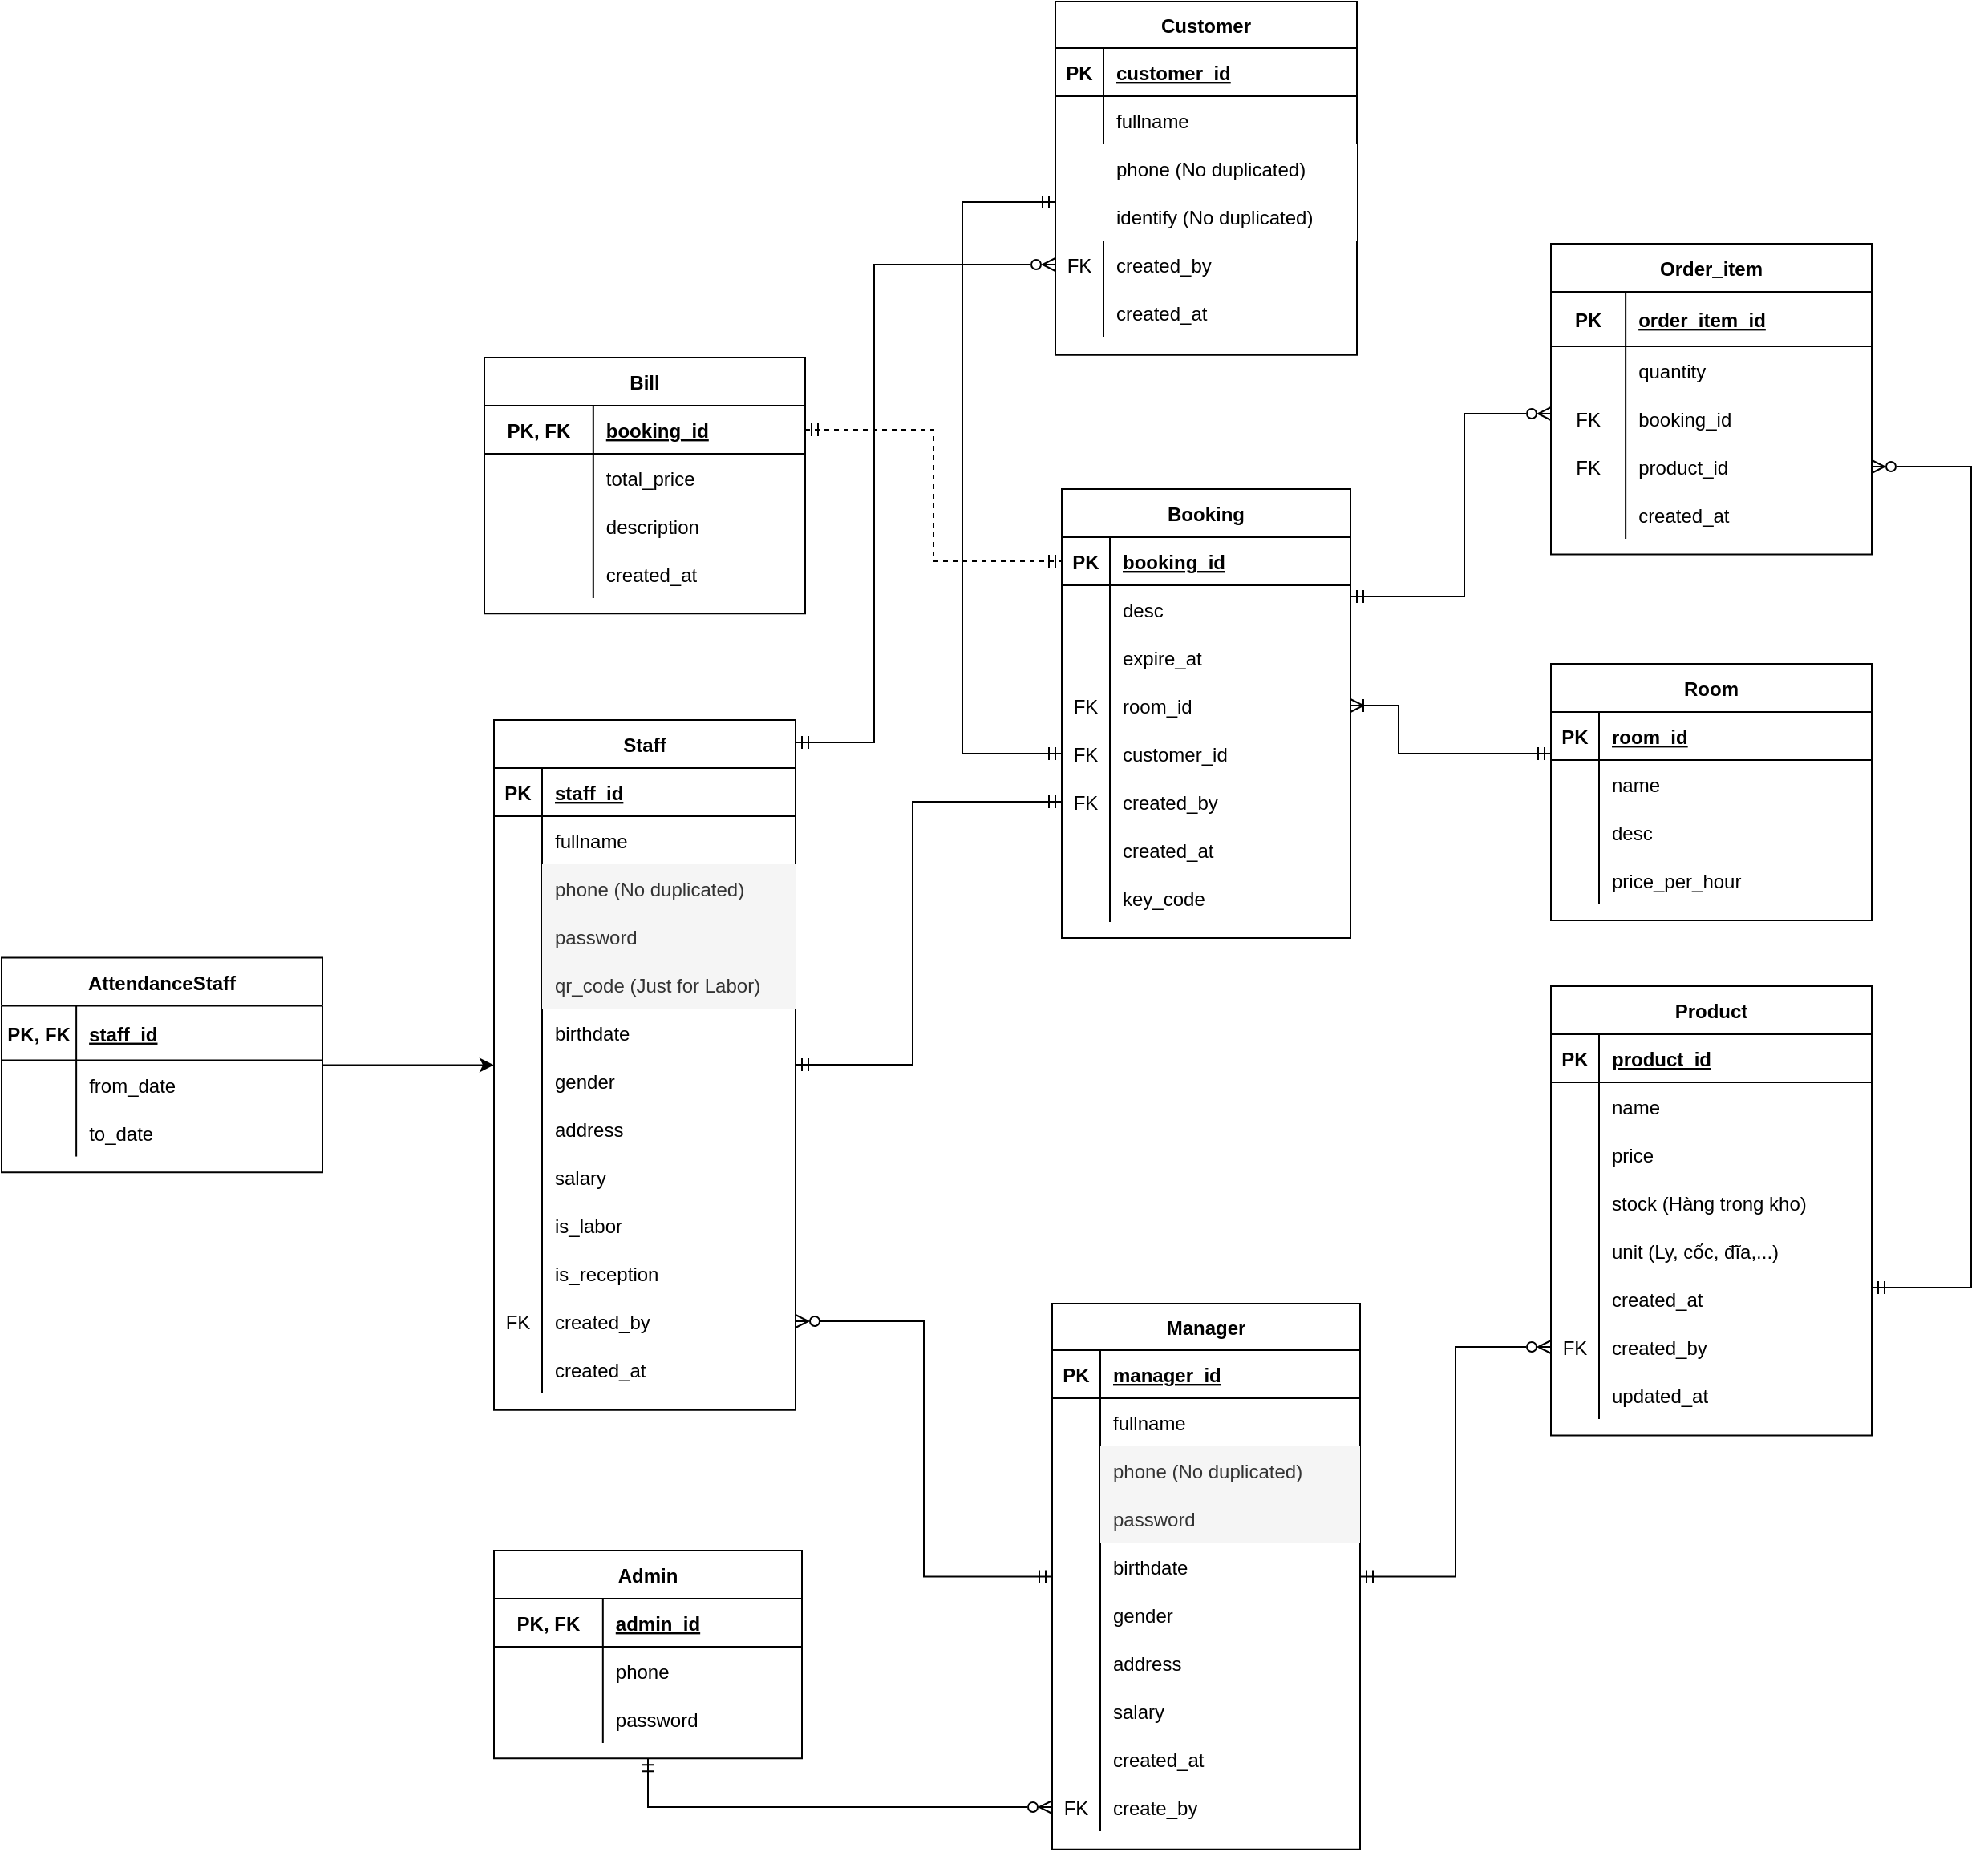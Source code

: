 <mxfile version="18.1.3" type="device" pages="2"><diagram id="fwHu_YgNh81a97xoQvMr" name="ERD"><mxGraphModel dx="2473" dy="1465" grid="0" gridSize="10" guides="1" tooltips="1" connect="1" arrows="1" fold="1" page="0" pageScale="1" pageWidth="850" pageHeight="1100" math="0" shadow="0"><root><mxCell id="0"/><mxCell id="1" parent="0"/><mxCell id="3WsCWWMI7Ol4ufwPmWzg-1" value="Staff" style="shape=table;startSize=30;container=1;collapsible=1;childLayout=tableLayout;fixedRows=1;rowLines=0;fontStyle=1;align=center;resizeLast=1;" parent="1" vertex="1"><mxGeometry x="-353" y="283" width="188" height="430.36" as="geometry"/></mxCell><mxCell id="3WsCWWMI7Ol4ufwPmWzg-2" value="" style="shape=tableRow;horizontal=0;startSize=0;swimlaneHead=0;swimlaneBody=0;fillColor=none;collapsible=0;dropTarget=0;points=[[0,0.5],[1,0.5]];portConstraint=eastwest;top=0;left=0;right=0;bottom=1;" parent="3WsCWWMI7Ol4ufwPmWzg-1" vertex="1"><mxGeometry y="30" width="188" height="30" as="geometry"/></mxCell><mxCell id="3WsCWWMI7Ol4ufwPmWzg-3" value="PK" style="shape=partialRectangle;connectable=0;fillColor=none;top=0;left=0;bottom=0;right=0;fontStyle=1;overflow=hidden;" parent="3WsCWWMI7Ol4ufwPmWzg-2" vertex="1"><mxGeometry width="30" height="30" as="geometry"><mxRectangle width="30" height="30" as="alternateBounds"/></mxGeometry></mxCell><mxCell id="3WsCWWMI7Ol4ufwPmWzg-4" value="staff_id" style="shape=partialRectangle;connectable=0;fillColor=none;top=0;left=0;bottom=0;right=0;align=left;spacingLeft=6;fontStyle=5;overflow=hidden;" parent="3WsCWWMI7Ol4ufwPmWzg-2" vertex="1"><mxGeometry x="30" width="158" height="30" as="geometry"><mxRectangle width="158" height="30" as="alternateBounds"/></mxGeometry></mxCell><mxCell id="3WsCWWMI7Ol4ufwPmWzg-5" value="" style="shape=tableRow;horizontal=0;startSize=0;swimlaneHead=0;swimlaneBody=0;fillColor=none;collapsible=0;dropTarget=0;points=[[0,0.5],[1,0.5]];portConstraint=eastwest;top=0;left=0;right=0;bottom=0;" parent="3WsCWWMI7Ol4ufwPmWzg-1" vertex="1"><mxGeometry y="60" width="188" height="30" as="geometry"/></mxCell><mxCell id="3WsCWWMI7Ol4ufwPmWzg-6" value="" style="shape=partialRectangle;connectable=0;fillColor=none;top=0;left=0;bottom=0;right=0;editable=1;overflow=hidden;" parent="3WsCWWMI7Ol4ufwPmWzg-5" vertex="1"><mxGeometry width="30" height="30" as="geometry"><mxRectangle width="30" height="30" as="alternateBounds"/></mxGeometry></mxCell><mxCell id="3WsCWWMI7Ol4ufwPmWzg-7" value="fullname" style="shape=partialRectangle;connectable=0;fillColor=none;top=0;left=0;bottom=0;right=0;align=left;spacingLeft=6;overflow=hidden;" parent="3WsCWWMI7Ol4ufwPmWzg-5" vertex="1"><mxGeometry x="30" width="158" height="30" as="geometry"><mxRectangle width="158" height="30" as="alternateBounds"/></mxGeometry></mxCell><mxCell id="3WsCWWMI7Ol4ufwPmWzg-11" value="" style="shape=tableRow;horizontal=0;startSize=0;swimlaneHead=0;swimlaneBody=0;fillColor=none;collapsible=0;dropTarget=0;points=[[0,0.5],[1,0.5]];portConstraint=eastwest;top=0;left=0;right=0;bottom=0;" parent="3WsCWWMI7Ol4ufwPmWzg-1" vertex="1"><mxGeometry y="90" width="188" height="30" as="geometry"/></mxCell><mxCell id="3WsCWWMI7Ol4ufwPmWzg-12" value="" style="shape=partialRectangle;connectable=0;fillColor=none;top=0;left=0;bottom=0;right=0;editable=1;overflow=hidden;" parent="3WsCWWMI7Ol4ufwPmWzg-11" vertex="1"><mxGeometry width="30" height="30" as="geometry"><mxRectangle width="30" height="30" as="alternateBounds"/></mxGeometry></mxCell><mxCell id="3WsCWWMI7Ol4ufwPmWzg-13" value="phone (No duplicated)" style="shape=partialRectangle;connectable=0;fillColor=#f5f5f5;top=0;left=0;bottom=0;right=0;align=left;spacingLeft=6;overflow=hidden;fontColor=#333333;strokeColor=#666666;" parent="3WsCWWMI7Ol4ufwPmWzg-11" vertex="1"><mxGeometry x="30" width="158" height="30" as="geometry"><mxRectangle width="158" height="30" as="alternateBounds"/></mxGeometry></mxCell><mxCell id="3WsCWWMI7Ol4ufwPmWzg-14" value="" style="shape=tableRow;horizontal=0;startSize=0;swimlaneHead=0;swimlaneBody=0;fillColor=none;collapsible=0;dropTarget=0;points=[[0,0.5],[1,0.5]];portConstraint=eastwest;top=0;left=0;right=0;bottom=0;" parent="3WsCWWMI7Ol4ufwPmWzg-1" vertex="1"><mxGeometry y="120" width="188" height="30" as="geometry"/></mxCell><mxCell id="3WsCWWMI7Ol4ufwPmWzg-15" value="" style="shape=partialRectangle;connectable=0;fillColor=none;top=0;left=0;bottom=0;right=0;editable=1;overflow=hidden;" parent="3WsCWWMI7Ol4ufwPmWzg-14" vertex="1"><mxGeometry width="30" height="30" as="geometry"><mxRectangle width="30" height="30" as="alternateBounds"/></mxGeometry></mxCell><mxCell id="3WsCWWMI7Ol4ufwPmWzg-16" value="password" style="shape=partialRectangle;connectable=0;fillColor=#f5f5f5;top=0;left=0;bottom=0;right=0;align=left;spacingLeft=6;overflow=hidden;fontColor=#333333;strokeColor=#666666;" parent="3WsCWWMI7Ol4ufwPmWzg-14" vertex="1"><mxGeometry x="30" width="158" height="30" as="geometry"><mxRectangle width="158" height="30" as="alternateBounds"/></mxGeometry></mxCell><mxCell id="hjmwTufcAxfupbqTZxBm-47" value="" style="shape=tableRow;horizontal=0;startSize=0;swimlaneHead=0;swimlaneBody=0;fillColor=none;collapsible=0;dropTarget=0;points=[[0,0.5],[1,0.5]];portConstraint=eastwest;top=0;left=0;right=0;bottom=0;" parent="3WsCWWMI7Ol4ufwPmWzg-1" vertex="1"><mxGeometry y="150" width="188" height="30" as="geometry"/></mxCell><mxCell id="hjmwTufcAxfupbqTZxBm-48" value="" style="shape=partialRectangle;connectable=0;fillColor=none;top=0;left=0;bottom=0;right=0;editable=1;overflow=hidden;" parent="hjmwTufcAxfupbqTZxBm-47" vertex="1"><mxGeometry width="30" height="30" as="geometry"><mxRectangle width="30" height="30" as="alternateBounds"/></mxGeometry></mxCell><mxCell id="hjmwTufcAxfupbqTZxBm-49" value="qr_code (Just for Labor)" style="shape=partialRectangle;connectable=0;fillColor=#f5f5f5;top=0;left=0;bottom=0;right=0;align=left;spacingLeft=6;overflow=hidden;fontColor=#333333;strokeColor=#666666;" parent="hjmwTufcAxfupbqTZxBm-47" vertex="1"><mxGeometry x="30" width="158" height="30" as="geometry"><mxRectangle width="158" height="30" as="alternateBounds"/></mxGeometry></mxCell><mxCell id="3WsCWWMI7Ol4ufwPmWzg-17" value="" style="shape=tableRow;horizontal=0;startSize=0;swimlaneHead=0;swimlaneBody=0;fillColor=none;collapsible=0;dropTarget=0;points=[[0,0.5],[1,0.5]];portConstraint=eastwest;top=0;left=0;right=0;bottom=0;" parent="3WsCWWMI7Ol4ufwPmWzg-1" vertex="1"><mxGeometry y="180" width="188" height="30" as="geometry"/></mxCell><mxCell id="3WsCWWMI7Ol4ufwPmWzg-18" value="" style="shape=partialRectangle;connectable=0;fillColor=none;top=0;left=0;bottom=0;right=0;editable=1;overflow=hidden;" parent="3WsCWWMI7Ol4ufwPmWzg-17" vertex="1"><mxGeometry width="30" height="30" as="geometry"><mxRectangle width="30" height="30" as="alternateBounds"/></mxGeometry></mxCell><mxCell id="3WsCWWMI7Ol4ufwPmWzg-19" value="birthdate" style="shape=partialRectangle;connectable=0;fillColor=none;top=0;left=0;bottom=0;right=0;align=left;spacingLeft=6;overflow=hidden;" parent="3WsCWWMI7Ol4ufwPmWzg-17" vertex="1"><mxGeometry x="30" width="158" height="30" as="geometry"><mxRectangle width="158" height="30" as="alternateBounds"/></mxGeometry></mxCell><mxCell id="3WsCWWMI7Ol4ufwPmWzg-20" value="" style="shape=tableRow;horizontal=0;startSize=0;swimlaneHead=0;swimlaneBody=0;fillColor=none;collapsible=0;dropTarget=0;points=[[0,0.5],[1,0.5]];portConstraint=eastwest;top=0;left=0;right=0;bottom=0;" parent="3WsCWWMI7Ol4ufwPmWzg-1" vertex="1"><mxGeometry y="210" width="188" height="30" as="geometry"/></mxCell><mxCell id="3WsCWWMI7Ol4ufwPmWzg-21" value="" style="shape=partialRectangle;connectable=0;fillColor=none;top=0;left=0;bottom=0;right=0;editable=1;overflow=hidden;" parent="3WsCWWMI7Ol4ufwPmWzg-20" vertex="1"><mxGeometry width="30" height="30" as="geometry"><mxRectangle width="30" height="30" as="alternateBounds"/></mxGeometry></mxCell><mxCell id="3WsCWWMI7Ol4ufwPmWzg-22" value="gender" style="shape=partialRectangle;connectable=0;fillColor=none;top=0;left=0;bottom=0;right=0;align=left;spacingLeft=6;overflow=hidden;" parent="3WsCWWMI7Ol4ufwPmWzg-20" vertex="1"><mxGeometry x="30" width="158" height="30" as="geometry"><mxRectangle width="158" height="30" as="alternateBounds"/></mxGeometry></mxCell><mxCell id="3WsCWWMI7Ol4ufwPmWzg-23" value="" style="shape=tableRow;horizontal=0;startSize=0;swimlaneHead=0;swimlaneBody=0;fillColor=none;collapsible=0;dropTarget=0;points=[[0,0.5],[1,0.5]];portConstraint=eastwest;top=0;left=0;right=0;bottom=0;" parent="3WsCWWMI7Ol4ufwPmWzg-1" vertex="1"><mxGeometry y="240" width="188" height="30" as="geometry"/></mxCell><mxCell id="3WsCWWMI7Ol4ufwPmWzg-24" value="" style="shape=partialRectangle;connectable=0;fillColor=none;top=0;left=0;bottom=0;right=0;editable=1;overflow=hidden;" parent="3WsCWWMI7Ol4ufwPmWzg-23" vertex="1"><mxGeometry width="30" height="30" as="geometry"><mxRectangle width="30" height="30" as="alternateBounds"/></mxGeometry></mxCell><mxCell id="3WsCWWMI7Ol4ufwPmWzg-25" value="address" style="shape=partialRectangle;connectable=0;fillColor=none;top=0;left=0;bottom=0;right=0;align=left;spacingLeft=6;overflow=hidden;" parent="3WsCWWMI7Ol4ufwPmWzg-23" vertex="1"><mxGeometry x="30" width="158" height="30" as="geometry"><mxRectangle width="158" height="30" as="alternateBounds"/></mxGeometry></mxCell><mxCell id="3WsCWWMI7Ol4ufwPmWzg-26" value="" style="shape=tableRow;horizontal=0;startSize=0;swimlaneHead=0;swimlaneBody=0;fillColor=none;collapsible=0;dropTarget=0;points=[[0,0.5],[1,0.5]];portConstraint=eastwest;top=0;left=0;right=0;bottom=0;" parent="3WsCWWMI7Ol4ufwPmWzg-1" vertex="1"><mxGeometry y="270" width="188" height="30" as="geometry"/></mxCell><mxCell id="3WsCWWMI7Ol4ufwPmWzg-27" value="" style="shape=partialRectangle;connectable=0;fillColor=none;top=0;left=0;bottom=0;right=0;editable=1;overflow=hidden;" parent="3WsCWWMI7Ol4ufwPmWzg-26" vertex="1"><mxGeometry width="30" height="30" as="geometry"><mxRectangle width="30" height="30" as="alternateBounds"/></mxGeometry></mxCell><mxCell id="3WsCWWMI7Ol4ufwPmWzg-28" value="salary" style="shape=partialRectangle;connectable=0;fillColor=none;top=0;left=0;bottom=0;right=0;align=left;spacingLeft=6;overflow=hidden;" parent="3WsCWWMI7Ol4ufwPmWzg-26" vertex="1"><mxGeometry x="30" width="158" height="30" as="geometry"><mxRectangle width="158" height="30" as="alternateBounds"/></mxGeometry></mxCell><mxCell id="7aMlO8uYJQ0XoEz43G_f-41" value="" style="shape=tableRow;horizontal=0;startSize=0;swimlaneHead=0;swimlaneBody=0;fillColor=none;collapsible=0;dropTarget=0;points=[[0,0.5],[1,0.5]];portConstraint=eastwest;top=0;left=0;right=0;bottom=0;" parent="3WsCWWMI7Ol4ufwPmWzg-1" vertex="1"><mxGeometry y="300" width="188" height="30" as="geometry"/></mxCell><mxCell id="7aMlO8uYJQ0XoEz43G_f-42" value="" style="shape=partialRectangle;connectable=0;fillColor=none;top=0;left=0;bottom=0;right=0;editable=1;overflow=hidden;" parent="7aMlO8uYJQ0XoEz43G_f-41" vertex="1"><mxGeometry width="30" height="30" as="geometry"><mxRectangle width="30" height="30" as="alternateBounds"/></mxGeometry></mxCell><mxCell id="7aMlO8uYJQ0XoEz43G_f-43" value="is_labor" style="shape=partialRectangle;connectable=0;fillColor=none;top=0;left=0;bottom=0;right=0;align=left;spacingLeft=6;overflow=hidden;" parent="7aMlO8uYJQ0XoEz43G_f-41" vertex="1"><mxGeometry x="30" width="158" height="30" as="geometry"><mxRectangle width="158" height="30" as="alternateBounds"/></mxGeometry></mxCell><mxCell id="7aMlO8uYJQ0XoEz43G_f-44" value="" style="shape=tableRow;horizontal=0;startSize=0;swimlaneHead=0;swimlaneBody=0;fillColor=none;collapsible=0;dropTarget=0;points=[[0,0.5],[1,0.5]];portConstraint=eastwest;top=0;left=0;right=0;bottom=0;" parent="3WsCWWMI7Ol4ufwPmWzg-1" vertex="1"><mxGeometry y="330" width="188" height="30" as="geometry"/></mxCell><mxCell id="7aMlO8uYJQ0XoEz43G_f-45" value="" style="shape=partialRectangle;connectable=0;fillColor=none;top=0;left=0;bottom=0;right=0;editable=1;overflow=hidden;" parent="7aMlO8uYJQ0XoEz43G_f-44" vertex="1"><mxGeometry width="30" height="30" as="geometry"><mxRectangle width="30" height="30" as="alternateBounds"/></mxGeometry></mxCell><mxCell id="7aMlO8uYJQ0XoEz43G_f-46" value="is_reception" style="shape=partialRectangle;connectable=0;fillColor=none;top=0;left=0;bottom=0;right=0;align=left;spacingLeft=6;overflow=hidden;" parent="7aMlO8uYJQ0XoEz43G_f-44" vertex="1"><mxGeometry x="30" width="158" height="30" as="geometry"><mxRectangle width="158" height="30" as="alternateBounds"/></mxGeometry></mxCell><mxCell id="hjmwTufcAxfupbqTZxBm-50" value="" style="shape=tableRow;horizontal=0;startSize=0;swimlaneHead=0;swimlaneBody=0;fillColor=none;collapsible=0;dropTarget=0;points=[[0,0.5],[1,0.5]];portConstraint=eastwest;top=0;left=0;right=0;bottom=0;" parent="3WsCWWMI7Ol4ufwPmWzg-1" vertex="1"><mxGeometry y="360" width="188" height="30" as="geometry"/></mxCell><mxCell id="hjmwTufcAxfupbqTZxBm-51" value="FK" style="shape=partialRectangle;connectable=0;fillColor=none;top=0;left=0;bottom=0;right=0;editable=1;overflow=hidden;" parent="hjmwTufcAxfupbqTZxBm-50" vertex="1"><mxGeometry width="30" height="30" as="geometry"><mxRectangle width="30" height="30" as="alternateBounds"/></mxGeometry></mxCell><mxCell id="hjmwTufcAxfupbqTZxBm-52" value="created_by" style="shape=partialRectangle;connectable=0;fillColor=none;top=0;left=0;bottom=0;right=0;align=left;spacingLeft=6;overflow=hidden;" parent="hjmwTufcAxfupbqTZxBm-50" vertex="1"><mxGeometry x="30" width="158" height="30" as="geometry"><mxRectangle width="158" height="30" as="alternateBounds"/></mxGeometry></mxCell><mxCell id="3WsCWWMI7Ol4ufwPmWzg-35" value="" style="shape=tableRow;horizontal=0;startSize=0;swimlaneHead=0;swimlaneBody=0;fillColor=none;collapsible=0;dropTarget=0;points=[[0,0.5],[1,0.5]];portConstraint=eastwest;top=0;left=0;right=0;bottom=0;" parent="3WsCWWMI7Ol4ufwPmWzg-1" vertex="1"><mxGeometry y="390" width="188" height="30" as="geometry"/></mxCell><mxCell id="3WsCWWMI7Ol4ufwPmWzg-36" value="" style="shape=partialRectangle;connectable=0;fillColor=none;top=0;left=0;bottom=0;right=0;editable=1;overflow=hidden;" parent="3WsCWWMI7Ol4ufwPmWzg-35" vertex="1"><mxGeometry width="30" height="30" as="geometry"><mxRectangle width="30" height="30" as="alternateBounds"/></mxGeometry></mxCell><mxCell id="3WsCWWMI7Ol4ufwPmWzg-37" value="created_at" style="shape=partialRectangle;connectable=0;fillColor=none;top=0;left=0;bottom=0;right=0;align=left;spacingLeft=6;overflow=hidden;" parent="3WsCWWMI7Ol4ufwPmWzg-35" vertex="1"><mxGeometry x="30" width="158" height="30" as="geometry"><mxRectangle width="158" height="30" as="alternateBounds"/></mxGeometry></mxCell><mxCell id="3WsCWWMI7Ol4ufwPmWzg-41" value="Booking" style="shape=table;startSize=30;container=1;collapsible=1;childLayout=tableLayout;fixedRows=1;rowLines=0;fontStyle=1;align=center;resizeLast=1;" parent="1" vertex="1"><mxGeometry x="1" y="139" width="180" height="280" as="geometry"/></mxCell><mxCell id="3WsCWWMI7Ol4ufwPmWzg-42" value="" style="shape=tableRow;horizontal=0;startSize=0;swimlaneHead=0;swimlaneBody=0;fillColor=none;collapsible=0;dropTarget=0;points=[[0,0.5],[1,0.5]];portConstraint=eastwest;top=0;left=0;right=0;bottom=1;" parent="3WsCWWMI7Ol4ufwPmWzg-41" vertex="1"><mxGeometry y="30" width="180" height="30" as="geometry"/></mxCell><mxCell id="3WsCWWMI7Ol4ufwPmWzg-43" value="PK" style="shape=partialRectangle;connectable=0;fillColor=none;top=0;left=0;bottom=0;right=0;fontStyle=1;overflow=hidden;" parent="3WsCWWMI7Ol4ufwPmWzg-42" vertex="1"><mxGeometry width="30" height="30" as="geometry"><mxRectangle width="30" height="30" as="alternateBounds"/></mxGeometry></mxCell><mxCell id="3WsCWWMI7Ol4ufwPmWzg-44" value="booking_id" style="shape=partialRectangle;connectable=0;fillColor=none;top=0;left=0;bottom=0;right=0;align=left;spacingLeft=6;fontStyle=5;overflow=hidden;" parent="3WsCWWMI7Ol4ufwPmWzg-42" vertex="1"><mxGeometry x="30" width="150" height="30" as="geometry"><mxRectangle width="150" height="30" as="alternateBounds"/></mxGeometry></mxCell><mxCell id="3WsCWWMI7Ol4ufwPmWzg-45" value="" style="shape=tableRow;horizontal=0;startSize=0;swimlaneHead=0;swimlaneBody=0;fillColor=none;collapsible=0;dropTarget=0;points=[[0,0.5],[1,0.5]];portConstraint=eastwest;top=0;left=0;right=0;bottom=0;" parent="3WsCWWMI7Ol4ufwPmWzg-41" vertex="1"><mxGeometry y="60" width="180" height="30" as="geometry"/></mxCell><mxCell id="3WsCWWMI7Ol4ufwPmWzg-46" value="" style="shape=partialRectangle;connectable=0;fillColor=none;top=0;left=0;bottom=0;right=0;editable=1;overflow=hidden;" parent="3WsCWWMI7Ol4ufwPmWzg-45" vertex="1"><mxGeometry width="30" height="30" as="geometry"><mxRectangle width="30" height="30" as="alternateBounds"/></mxGeometry></mxCell><mxCell id="3WsCWWMI7Ol4ufwPmWzg-47" value="desc" style="shape=partialRectangle;connectable=0;fillColor=none;top=0;left=0;bottom=0;right=0;align=left;spacingLeft=6;overflow=hidden;" parent="3WsCWWMI7Ol4ufwPmWzg-45" vertex="1"><mxGeometry x="30" width="150" height="30" as="geometry"><mxRectangle width="150" height="30" as="alternateBounds"/></mxGeometry></mxCell><mxCell id="hjmwTufcAxfupbqTZxBm-62" value="" style="shape=tableRow;horizontal=0;startSize=0;swimlaneHead=0;swimlaneBody=0;fillColor=none;collapsible=0;dropTarget=0;points=[[0,0.5],[1,0.5]];portConstraint=eastwest;top=0;left=0;right=0;bottom=0;" parent="3WsCWWMI7Ol4ufwPmWzg-41" vertex="1"><mxGeometry y="90" width="180" height="30" as="geometry"/></mxCell><mxCell id="hjmwTufcAxfupbqTZxBm-63" value="" style="shape=partialRectangle;connectable=0;fillColor=none;top=0;left=0;bottom=0;right=0;editable=1;overflow=hidden;" parent="hjmwTufcAxfupbqTZxBm-62" vertex="1"><mxGeometry width="30" height="30" as="geometry"><mxRectangle width="30" height="30" as="alternateBounds"/></mxGeometry></mxCell><mxCell id="hjmwTufcAxfupbqTZxBm-64" value="expire_at" style="shape=partialRectangle;connectable=0;fillColor=none;top=0;left=0;bottom=0;right=0;align=left;spacingLeft=6;overflow=hidden;" parent="hjmwTufcAxfupbqTZxBm-62" vertex="1"><mxGeometry x="30" width="150" height="30" as="geometry"><mxRectangle width="150" height="30" as="alternateBounds"/></mxGeometry></mxCell><mxCell id="3WsCWWMI7Ol4ufwPmWzg-48" value="" style="shape=tableRow;horizontal=0;startSize=0;swimlaneHead=0;swimlaneBody=0;fillColor=none;collapsible=0;dropTarget=0;points=[[0,0.5],[1,0.5]];portConstraint=eastwest;top=0;left=0;right=0;bottom=0;" parent="3WsCWWMI7Ol4ufwPmWzg-41" vertex="1"><mxGeometry y="120" width="180" height="30" as="geometry"/></mxCell><mxCell id="3WsCWWMI7Ol4ufwPmWzg-49" value="FK" style="shape=partialRectangle;connectable=0;fillColor=none;top=0;left=0;bottom=0;right=0;editable=1;overflow=hidden;" parent="3WsCWWMI7Ol4ufwPmWzg-48" vertex="1"><mxGeometry width="30" height="30" as="geometry"><mxRectangle width="30" height="30" as="alternateBounds"/></mxGeometry></mxCell><mxCell id="3WsCWWMI7Ol4ufwPmWzg-50" value="room_id" style="shape=partialRectangle;connectable=0;fillColor=none;top=0;left=0;bottom=0;right=0;align=left;spacingLeft=6;overflow=hidden;" parent="3WsCWWMI7Ol4ufwPmWzg-48" vertex="1"><mxGeometry x="30" width="150" height="30" as="geometry"><mxRectangle width="150" height="30" as="alternateBounds"/></mxGeometry></mxCell><mxCell id="t93MKVCTVPBb52Cv3l0r-60" value="" style="shape=tableRow;horizontal=0;startSize=0;swimlaneHead=0;swimlaneBody=0;fillColor=none;collapsible=0;dropTarget=0;points=[[0,0.5],[1,0.5]];portConstraint=eastwest;top=0;left=0;right=0;bottom=0;" parent="3WsCWWMI7Ol4ufwPmWzg-41" vertex="1"><mxGeometry y="150" width="180" height="30" as="geometry"/></mxCell><mxCell id="t93MKVCTVPBb52Cv3l0r-61" value="FK" style="shape=partialRectangle;connectable=0;fillColor=none;top=0;left=0;bottom=0;right=0;editable=1;overflow=hidden;" parent="t93MKVCTVPBb52Cv3l0r-60" vertex="1"><mxGeometry width="30" height="30" as="geometry"><mxRectangle width="30" height="30" as="alternateBounds"/></mxGeometry></mxCell><mxCell id="t93MKVCTVPBb52Cv3l0r-62" value="customer_id" style="shape=partialRectangle;connectable=0;fillColor=none;top=0;left=0;bottom=0;right=0;align=left;spacingLeft=6;overflow=hidden;" parent="t93MKVCTVPBb52Cv3l0r-60" vertex="1"><mxGeometry x="30" width="150" height="30" as="geometry"><mxRectangle width="150" height="30" as="alternateBounds"/></mxGeometry></mxCell><mxCell id="3WsCWWMI7Ol4ufwPmWzg-51" value="" style="shape=tableRow;horizontal=0;startSize=0;swimlaneHead=0;swimlaneBody=0;fillColor=none;collapsible=0;dropTarget=0;points=[[0,0.5],[1,0.5]];portConstraint=eastwest;top=0;left=0;right=0;bottom=0;" parent="3WsCWWMI7Ol4ufwPmWzg-41" vertex="1"><mxGeometry y="180" width="180" height="30" as="geometry"/></mxCell><mxCell id="3WsCWWMI7Ol4ufwPmWzg-52" value="FK" style="shape=partialRectangle;connectable=0;fillColor=none;top=0;left=0;bottom=0;right=0;editable=1;overflow=hidden;" parent="3WsCWWMI7Ol4ufwPmWzg-51" vertex="1"><mxGeometry width="30" height="30" as="geometry"><mxRectangle width="30" height="30" as="alternateBounds"/></mxGeometry></mxCell><mxCell id="3WsCWWMI7Ol4ufwPmWzg-53" value="created_by" style="shape=partialRectangle;connectable=0;fillColor=none;top=0;left=0;bottom=0;right=0;align=left;spacingLeft=6;overflow=hidden;" parent="3WsCWWMI7Ol4ufwPmWzg-51" vertex="1"><mxGeometry x="30" width="150" height="30" as="geometry"><mxRectangle width="150" height="30" as="alternateBounds"/></mxGeometry></mxCell><mxCell id="3WsCWWMI7Ol4ufwPmWzg-54" value="" style="shape=tableRow;horizontal=0;startSize=0;swimlaneHead=0;swimlaneBody=0;fillColor=none;collapsible=0;dropTarget=0;points=[[0,0.5],[1,0.5]];portConstraint=eastwest;top=0;left=0;right=0;bottom=0;" parent="3WsCWWMI7Ol4ufwPmWzg-41" vertex="1"><mxGeometry y="210" width="180" height="30" as="geometry"/></mxCell><mxCell id="3WsCWWMI7Ol4ufwPmWzg-55" value="" style="shape=partialRectangle;connectable=0;fillColor=none;top=0;left=0;bottom=0;right=0;editable=1;overflow=hidden;" parent="3WsCWWMI7Ol4ufwPmWzg-54" vertex="1"><mxGeometry width="30" height="30" as="geometry"><mxRectangle width="30" height="30" as="alternateBounds"/></mxGeometry></mxCell><mxCell id="3WsCWWMI7Ol4ufwPmWzg-56" value="created_at" style="shape=partialRectangle;connectable=0;fillColor=none;top=0;left=0;bottom=0;right=0;align=left;spacingLeft=6;overflow=hidden;" parent="3WsCWWMI7Ol4ufwPmWzg-54" vertex="1"><mxGeometry x="30" width="150" height="30" as="geometry"><mxRectangle width="150" height="30" as="alternateBounds"/></mxGeometry></mxCell><mxCell id="hjmwTufcAxfupbqTZxBm-70" value="" style="shape=tableRow;horizontal=0;startSize=0;swimlaneHead=0;swimlaneBody=0;fillColor=none;collapsible=0;dropTarget=0;points=[[0,0.5],[1,0.5]];portConstraint=eastwest;top=0;left=0;right=0;bottom=0;" parent="3WsCWWMI7Ol4ufwPmWzg-41" vertex="1"><mxGeometry y="240" width="180" height="30" as="geometry"/></mxCell><mxCell id="hjmwTufcAxfupbqTZxBm-71" value="" style="shape=partialRectangle;connectable=0;fillColor=none;top=0;left=0;bottom=0;right=0;editable=1;overflow=hidden;" parent="hjmwTufcAxfupbqTZxBm-70" vertex="1"><mxGeometry width="30" height="30" as="geometry"><mxRectangle width="30" height="30" as="alternateBounds"/></mxGeometry></mxCell><mxCell id="hjmwTufcAxfupbqTZxBm-72" value="key_code" style="shape=partialRectangle;connectable=0;fillColor=none;top=0;left=0;bottom=0;right=0;align=left;spacingLeft=6;overflow=hidden;" parent="hjmwTufcAxfupbqTZxBm-70" vertex="1"><mxGeometry x="30" width="150" height="30" as="geometry"><mxRectangle width="150" height="30" as="alternateBounds"/></mxGeometry></mxCell><mxCell id="3WsCWWMI7Ol4ufwPmWzg-57" value="Product" style="shape=table;startSize=30;container=1;collapsible=1;childLayout=tableLayout;fixedRows=1;rowLines=0;fontStyle=1;align=center;resizeLast=1;" parent="1" vertex="1"><mxGeometry x="306" y="449" width="200" height="280.24" as="geometry"/></mxCell><mxCell id="3WsCWWMI7Ol4ufwPmWzg-58" value="" style="shape=tableRow;horizontal=0;startSize=0;swimlaneHead=0;swimlaneBody=0;fillColor=none;collapsible=0;dropTarget=0;points=[[0,0.5],[1,0.5]];portConstraint=eastwest;top=0;left=0;right=0;bottom=1;" parent="3WsCWWMI7Ol4ufwPmWzg-57" vertex="1"><mxGeometry y="30" width="200" height="30" as="geometry"/></mxCell><mxCell id="3WsCWWMI7Ol4ufwPmWzg-59" value="PK" style="shape=partialRectangle;connectable=0;fillColor=none;top=0;left=0;bottom=0;right=0;fontStyle=1;overflow=hidden;" parent="3WsCWWMI7Ol4ufwPmWzg-58" vertex="1"><mxGeometry width="30" height="30" as="geometry"><mxRectangle width="30" height="30" as="alternateBounds"/></mxGeometry></mxCell><mxCell id="3WsCWWMI7Ol4ufwPmWzg-60" value="product_id" style="shape=partialRectangle;connectable=0;fillColor=none;top=0;left=0;bottom=0;right=0;align=left;spacingLeft=6;fontStyle=5;overflow=hidden;" parent="3WsCWWMI7Ol4ufwPmWzg-58" vertex="1"><mxGeometry x="30" width="170" height="30" as="geometry"><mxRectangle width="170" height="30" as="alternateBounds"/></mxGeometry></mxCell><mxCell id="3WsCWWMI7Ol4ufwPmWzg-61" value="" style="shape=tableRow;horizontal=0;startSize=0;swimlaneHead=0;swimlaneBody=0;fillColor=none;collapsible=0;dropTarget=0;points=[[0,0.5],[1,0.5]];portConstraint=eastwest;top=0;left=0;right=0;bottom=0;" parent="3WsCWWMI7Ol4ufwPmWzg-57" vertex="1"><mxGeometry y="60" width="200" height="30" as="geometry"/></mxCell><mxCell id="3WsCWWMI7Ol4ufwPmWzg-62" value="" style="shape=partialRectangle;connectable=0;fillColor=none;top=0;left=0;bottom=0;right=0;editable=1;overflow=hidden;" parent="3WsCWWMI7Ol4ufwPmWzg-61" vertex="1"><mxGeometry width="30" height="30" as="geometry"><mxRectangle width="30" height="30" as="alternateBounds"/></mxGeometry></mxCell><mxCell id="3WsCWWMI7Ol4ufwPmWzg-63" value="name" style="shape=partialRectangle;connectable=0;fillColor=none;top=0;left=0;bottom=0;right=0;align=left;spacingLeft=6;overflow=hidden;" parent="3WsCWWMI7Ol4ufwPmWzg-61" vertex="1"><mxGeometry x="30" width="170" height="30" as="geometry"><mxRectangle width="170" height="30" as="alternateBounds"/></mxGeometry></mxCell><mxCell id="3WsCWWMI7Ol4ufwPmWzg-67" value="" style="shape=tableRow;horizontal=0;startSize=0;swimlaneHead=0;swimlaneBody=0;fillColor=none;collapsible=0;dropTarget=0;points=[[0,0.5],[1,0.5]];portConstraint=eastwest;top=0;left=0;right=0;bottom=0;" parent="3WsCWWMI7Ol4ufwPmWzg-57" vertex="1"><mxGeometry y="90" width="200" height="30" as="geometry"/></mxCell><mxCell id="3WsCWWMI7Ol4ufwPmWzg-68" value="" style="shape=partialRectangle;connectable=0;fillColor=none;top=0;left=0;bottom=0;right=0;editable=1;overflow=hidden;" parent="3WsCWWMI7Ol4ufwPmWzg-67" vertex="1"><mxGeometry width="30" height="30" as="geometry"><mxRectangle width="30" height="30" as="alternateBounds"/></mxGeometry></mxCell><mxCell id="3WsCWWMI7Ol4ufwPmWzg-69" value="price" style="shape=partialRectangle;connectable=0;fillColor=none;top=0;left=0;bottom=0;right=0;align=left;spacingLeft=6;overflow=hidden;" parent="3WsCWWMI7Ol4ufwPmWzg-67" vertex="1"><mxGeometry x="30" width="170" height="30" as="geometry"><mxRectangle width="170" height="30" as="alternateBounds"/></mxGeometry></mxCell><mxCell id="3WsCWWMI7Ol4ufwPmWzg-76" value="" style="shape=tableRow;horizontal=0;startSize=0;swimlaneHead=0;swimlaneBody=0;fillColor=none;collapsible=0;dropTarget=0;points=[[0,0.5],[1,0.5]];portConstraint=eastwest;top=0;left=0;right=0;bottom=0;" parent="3WsCWWMI7Ol4ufwPmWzg-57" vertex="1"><mxGeometry y="120" width="200" height="30" as="geometry"/></mxCell><mxCell id="3WsCWWMI7Ol4ufwPmWzg-77" value="" style="shape=partialRectangle;connectable=0;fillColor=none;top=0;left=0;bottom=0;right=0;editable=1;overflow=hidden;" parent="3WsCWWMI7Ol4ufwPmWzg-76" vertex="1"><mxGeometry width="30" height="30" as="geometry"><mxRectangle width="30" height="30" as="alternateBounds"/></mxGeometry></mxCell><mxCell id="3WsCWWMI7Ol4ufwPmWzg-78" value="stock (Hàng trong kho)" style="shape=partialRectangle;connectable=0;fillColor=none;top=0;left=0;bottom=0;right=0;align=left;spacingLeft=6;overflow=hidden;" parent="3WsCWWMI7Ol4ufwPmWzg-76" vertex="1"><mxGeometry x="30" width="170" height="30" as="geometry"><mxRectangle width="170" height="30" as="alternateBounds"/></mxGeometry></mxCell><mxCell id="3WsCWWMI7Ol4ufwPmWzg-79" value="" style="shape=tableRow;horizontal=0;startSize=0;swimlaneHead=0;swimlaneBody=0;fillColor=none;collapsible=0;dropTarget=0;points=[[0,0.5],[1,0.5]];portConstraint=eastwest;top=0;left=0;right=0;bottom=0;" parent="3WsCWWMI7Ol4ufwPmWzg-57" vertex="1"><mxGeometry y="150" width="200" height="30" as="geometry"/></mxCell><mxCell id="3WsCWWMI7Ol4ufwPmWzg-80" value="" style="shape=partialRectangle;connectable=0;fillColor=none;top=0;left=0;bottom=0;right=0;editable=1;overflow=hidden;" parent="3WsCWWMI7Ol4ufwPmWzg-79" vertex="1"><mxGeometry width="30" height="30" as="geometry"><mxRectangle width="30" height="30" as="alternateBounds"/></mxGeometry></mxCell><mxCell id="3WsCWWMI7Ol4ufwPmWzg-81" value="unit (Ly, cốc, đĩa,...)" style="shape=partialRectangle;connectable=0;fillColor=none;top=0;left=0;bottom=0;right=0;align=left;spacingLeft=6;overflow=hidden;" parent="3WsCWWMI7Ol4ufwPmWzg-79" vertex="1"><mxGeometry x="30" width="170" height="30" as="geometry"><mxRectangle width="170" height="30" as="alternateBounds"/></mxGeometry></mxCell><mxCell id="3WsCWWMI7Ol4ufwPmWzg-85" value="" style="shape=tableRow;horizontal=0;startSize=0;swimlaneHead=0;swimlaneBody=0;fillColor=none;collapsible=0;dropTarget=0;points=[[0,0.5],[1,0.5]];portConstraint=eastwest;top=0;left=0;right=0;bottom=0;" parent="3WsCWWMI7Ol4ufwPmWzg-57" vertex="1"><mxGeometry y="180" width="200" height="30" as="geometry"/></mxCell><mxCell id="3WsCWWMI7Ol4ufwPmWzg-86" value="" style="shape=partialRectangle;connectable=0;fillColor=none;top=0;left=0;bottom=0;right=0;editable=1;overflow=hidden;" parent="3WsCWWMI7Ol4ufwPmWzg-85" vertex="1"><mxGeometry width="30" height="30" as="geometry"><mxRectangle width="30" height="30" as="alternateBounds"/></mxGeometry></mxCell><mxCell id="3WsCWWMI7Ol4ufwPmWzg-87" value="created_at" style="shape=partialRectangle;connectable=0;fillColor=none;top=0;left=0;bottom=0;right=0;align=left;spacingLeft=6;overflow=hidden;" parent="3WsCWWMI7Ol4ufwPmWzg-85" vertex="1"><mxGeometry x="30" width="170" height="30" as="geometry"><mxRectangle width="170" height="30" as="alternateBounds"/></mxGeometry></mxCell><mxCell id="hjmwTufcAxfupbqTZxBm-65" value="" style="shape=tableRow;horizontal=0;startSize=0;swimlaneHead=0;swimlaneBody=0;fillColor=none;collapsible=0;dropTarget=0;points=[[0,0.5],[1,0.5]];portConstraint=eastwest;top=0;left=0;right=0;bottom=0;" parent="3WsCWWMI7Ol4ufwPmWzg-57" vertex="1"><mxGeometry y="210" width="200" height="30" as="geometry"/></mxCell><mxCell id="hjmwTufcAxfupbqTZxBm-66" value="FK" style="shape=partialRectangle;connectable=0;fillColor=none;top=0;left=0;bottom=0;right=0;editable=1;overflow=hidden;" parent="hjmwTufcAxfupbqTZxBm-65" vertex="1"><mxGeometry width="30" height="30" as="geometry"><mxRectangle width="30" height="30" as="alternateBounds"/></mxGeometry></mxCell><mxCell id="hjmwTufcAxfupbqTZxBm-67" value="created_by" style="shape=partialRectangle;connectable=0;fillColor=none;top=0;left=0;bottom=0;right=0;align=left;spacingLeft=6;overflow=hidden;" parent="hjmwTufcAxfupbqTZxBm-65" vertex="1"><mxGeometry x="30" width="170" height="30" as="geometry"><mxRectangle width="170" height="30" as="alternateBounds"/></mxGeometry></mxCell><mxCell id="3WsCWWMI7Ol4ufwPmWzg-88" value="" style="shape=tableRow;horizontal=0;startSize=0;swimlaneHead=0;swimlaneBody=0;fillColor=none;collapsible=0;dropTarget=0;points=[[0,0.5],[1,0.5]];portConstraint=eastwest;top=0;left=0;right=0;bottom=0;" parent="3WsCWWMI7Ol4ufwPmWzg-57" vertex="1"><mxGeometry y="240" width="200" height="30" as="geometry"/></mxCell><mxCell id="3WsCWWMI7Ol4ufwPmWzg-89" value="" style="shape=partialRectangle;connectable=0;fillColor=none;top=0;left=0;bottom=0;right=0;editable=1;overflow=hidden;" parent="3WsCWWMI7Ol4ufwPmWzg-88" vertex="1"><mxGeometry width="30" height="30" as="geometry"><mxRectangle width="30" height="30" as="alternateBounds"/></mxGeometry></mxCell><mxCell id="3WsCWWMI7Ol4ufwPmWzg-90" value="updated_at" style="shape=partialRectangle;connectable=0;fillColor=none;top=0;left=0;bottom=0;right=0;align=left;spacingLeft=6;overflow=hidden;" parent="3WsCWWMI7Ol4ufwPmWzg-88" vertex="1"><mxGeometry x="30" width="170" height="30" as="geometry"><mxRectangle width="170" height="30" as="alternateBounds"/></mxGeometry></mxCell><mxCell id="3WsCWWMI7Ol4ufwPmWzg-91" value="Order_item" style="shape=table;startSize=30;container=1;collapsible=1;childLayout=tableLayout;fixedRows=1;rowLines=0;fontStyle=1;align=center;resizeLast=1;" parent="1" vertex="1"><mxGeometry x="306" y="-14" width="200" height="193.792" as="geometry"/></mxCell><mxCell id="3WsCWWMI7Ol4ufwPmWzg-92" value="" style="shape=tableRow;horizontal=0;startSize=0;swimlaneHead=0;swimlaneBody=0;fillColor=none;collapsible=0;dropTarget=0;points=[[0,0.5],[1,0.5]];portConstraint=eastwest;top=0;left=0;right=0;bottom=1;" parent="3WsCWWMI7Ol4ufwPmWzg-91" vertex="1"><mxGeometry y="30" width="200" height="34" as="geometry"/></mxCell><mxCell id="3WsCWWMI7Ol4ufwPmWzg-93" value="PK" style="shape=partialRectangle;connectable=0;fillColor=none;top=0;left=0;bottom=0;right=0;fontStyle=1;overflow=hidden;" parent="3WsCWWMI7Ol4ufwPmWzg-92" vertex="1"><mxGeometry width="46.569" height="34" as="geometry"><mxRectangle width="46.569" height="34" as="alternateBounds"/></mxGeometry></mxCell><mxCell id="3WsCWWMI7Ol4ufwPmWzg-94" value="order_item_id" style="shape=partialRectangle;connectable=0;fillColor=none;top=0;left=0;bottom=0;right=0;align=left;spacingLeft=6;fontStyle=5;overflow=hidden;" parent="3WsCWWMI7Ol4ufwPmWzg-92" vertex="1"><mxGeometry x="46.569" width="153.431" height="34" as="geometry"><mxRectangle width="153.431" height="34" as="alternateBounds"/></mxGeometry></mxCell><mxCell id="3WsCWWMI7Ol4ufwPmWzg-95" value="" style="shape=tableRow;horizontal=0;startSize=0;swimlaneHead=0;swimlaneBody=0;fillColor=none;collapsible=0;dropTarget=0;points=[[0,0.5],[1,0.5]];portConstraint=eastwest;top=0;left=0;right=0;bottom=0;" parent="3WsCWWMI7Ol4ufwPmWzg-91" vertex="1"><mxGeometry y="64" width="200" height="30" as="geometry"/></mxCell><mxCell id="3WsCWWMI7Ol4ufwPmWzg-96" value="" style="shape=partialRectangle;connectable=0;fillColor=none;top=0;left=0;bottom=0;right=0;editable=1;overflow=hidden;" parent="3WsCWWMI7Ol4ufwPmWzg-95" vertex="1"><mxGeometry width="46.569" height="30" as="geometry"><mxRectangle width="46.569" height="30" as="alternateBounds"/></mxGeometry></mxCell><mxCell id="3WsCWWMI7Ol4ufwPmWzg-97" value="quantity" style="shape=partialRectangle;connectable=0;fillColor=none;top=0;left=0;bottom=0;right=0;align=left;spacingLeft=6;overflow=hidden;" parent="3WsCWWMI7Ol4ufwPmWzg-95" vertex="1"><mxGeometry x="46.569" width="153.431" height="30" as="geometry"><mxRectangle width="153.431" height="30" as="alternateBounds"/></mxGeometry></mxCell><mxCell id="3WsCWWMI7Ol4ufwPmWzg-101" value="" style="shape=tableRow;horizontal=0;startSize=0;swimlaneHead=0;swimlaneBody=0;fillColor=none;collapsible=0;dropTarget=0;points=[[0,0.5],[1,0.5]];portConstraint=eastwest;top=0;left=0;right=0;bottom=0;" parent="3WsCWWMI7Ol4ufwPmWzg-91" vertex="1"><mxGeometry y="94" width="200" height="30" as="geometry"/></mxCell><mxCell id="3WsCWWMI7Ol4ufwPmWzg-102" value="FK" style="shape=partialRectangle;connectable=0;fillColor=none;top=0;left=0;bottom=0;right=0;editable=1;overflow=hidden;" parent="3WsCWWMI7Ol4ufwPmWzg-101" vertex="1"><mxGeometry width="46.569" height="30" as="geometry"><mxRectangle width="46.569" height="30" as="alternateBounds"/></mxGeometry></mxCell><mxCell id="3WsCWWMI7Ol4ufwPmWzg-103" value="booking_id" style="shape=partialRectangle;connectable=0;fillColor=none;top=0;left=0;bottom=0;right=0;align=left;spacingLeft=6;overflow=hidden;" parent="3WsCWWMI7Ol4ufwPmWzg-101" vertex="1"><mxGeometry x="46.569" width="153.431" height="30" as="geometry"><mxRectangle width="153.431" height="30" as="alternateBounds"/></mxGeometry></mxCell><mxCell id="hjmwTufcAxfupbqTZxBm-73" value="" style="shape=tableRow;horizontal=0;startSize=0;swimlaneHead=0;swimlaneBody=0;fillColor=none;collapsible=0;dropTarget=0;points=[[0,0.5],[1,0.5]];portConstraint=eastwest;top=0;left=0;right=0;bottom=0;" parent="3WsCWWMI7Ol4ufwPmWzg-91" vertex="1"><mxGeometry y="124" width="200" height="30" as="geometry"/></mxCell><mxCell id="hjmwTufcAxfupbqTZxBm-74" value="FK" style="shape=partialRectangle;connectable=0;fillColor=none;top=0;left=0;bottom=0;right=0;editable=1;overflow=hidden;" parent="hjmwTufcAxfupbqTZxBm-73" vertex="1"><mxGeometry width="46.569" height="30" as="geometry"><mxRectangle width="46.569" height="30" as="alternateBounds"/></mxGeometry></mxCell><mxCell id="hjmwTufcAxfupbqTZxBm-75" value="product_id" style="shape=partialRectangle;connectable=0;fillColor=none;top=0;left=0;bottom=0;right=0;align=left;spacingLeft=6;overflow=hidden;" parent="hjmwTufcAxfupbqTZxBm-73" vertex="1"><mxGeometry x="46.569" width="153.431" height="30" as="geometry"><mxRectangle width="153.431" height="30" as="alternateBounds"/></mxGeometry></mxCell><mxCell id="3WsCWWMI7Ol4ufwPmWzg-104" value="" style="shape=tableRow;horizontal=0;startSize=0;swimlaneHead=0;swimlaneBody=0;fillColor=none;collapsible=0;dropTarget=0;points=[[0,0.5],[1,0.5]];portConstraint=eastwest;top=0;left=0;right=0;bottom=0;" parent="3WsCWWMI7Ol4ufwPmWzg-91" vertex="1"><mxGeometry y="154" width="200" height="30" as="geometry"/></mxCell><mxCell id="3WsCWWMI7Ol4ufwPmWzg-105" value="" style="shape=partialRectangle;connectable=0;fillColor=none;top=0;left=0;bottom=0;right=0;editable=1;overflow=hidden;" parent="3WsCWWMI7Ol4ufwPmWzg-104" vertex="1"><mxGeometry width="46.569" height="30" as="geometry"><mxRectangle width="46.569" height="30" as="alternateBounds"/></mxGeometry></mxCell><mxCell id="3WsCWWMI7Ol4ufwPmWzg-106" value="created_at" style="shape=partialRectangle;connectable=0;fillColor=none;top=0;left=0;bottom=0;right=0;align=left;spacingLeft=6;overflow=hidden;" parent="3WsCWWMI7Ol4ufwPmWzg-104" vertex="1"><mxGeometry x="46.569" width="153.431" height="30" as="geometry"><mxRectangle width="153.431" height="30" as="alternateBounds"/></mxGeometry></mxCell><mxCell id="3WsCWWMI7Ol4ufwPmWzg-110" style="edgeStyle=orthogonalEdgeStyle;rounded=0;orthogonalLoop=1;jettySize=auto;html=1;startArrow=ERmandOne;startFill=0;endArrow=ERzeroToMany;endFill=0;" parent="1" source="3WsCWWMI7Ol4ufwPmWzg-41" target="3WsCWWMI7Ol4ufwPmWzg-101" edge="1"><mxGeometry relative="1" as="geometry"><Array as="points"><mxPoint x="252" y="206"/><mxPoint x="252" y="92"/></Array></mxGeometry></mxCell><mxCell id="3WsCWWMI7Ol4ufwPmWzg-113" style="edgeStyle=orthogonalEdgeStyle;rounded=0;orthogonalLoop=1;jettySize=auto;html=1;startArrow=ERmandOne;startFill=0;endArrow=ERmandOne;endFill=0;" parent="1" source="3WsCWWMI7Ol4ufwPmWzg-51" target="3WsCWWMI7Ol4ufwPmWzg-1" edge="1"><mxGeometry relative="1" as="geometry"><Array as="points"><mxPoint x="-92" y="334"/><mxPoint x="-92" y="498"/></Array><mxPoint x="27" y="261" as="sourcePoint"/></mxGeometry></mxCell><mxCell id="3WsCWWMI7Ol4ufwPmWzg-125" value="Room" style="shape=table;startSize=30;container=1;collapsible=1;childLayout=tableLayout;fixedRows=1;rowLines=0;fontStyle=1;align=center;resizeLast=1;" parent="1" vertex="1"><mxGeometry x="306" y="248" width="200" height="160" as="geometry"/></mxCell><mxCell id="3WsCWWMI7Ol4ufwPmWzg-126" value="" style="shape=tableRow;horizontal=0;startSize=0;swimlaneHead=0;swimlaneBody=0;fillColor=none;collapsible=0;dropTarget=0;points=[[0,0.5],[1,0.5]];portConstraint=eastwest;top=0;left=0;right=0;bottom=1;" parent="3WsCWWMI7Ol4ufwPmWzg-125" vertex="1"><mxGeometry y="30" width="200" height="30" as="geometry"/></mxCell><mxCell id="3WsCWWMI7Ol4ufwPmWzg-127" value="PK" style="shape=partialRectangle;connectable=0;fillColor=none;top=0;left=0;bottom=0;right=0;fontStyle=1;overflow=hidden;" parent="3WsCWWMI7Ol4ufwPmWzg-126" vertex="1"><mxGeometry width="30" height="30" as="geometry"><mxRectangle width="30" height="30" as="alternateBounds"/></mxGeometry></mxCell><mxCell id="3WsCWWMI7Ol4ufwPmWzg-128" value="room_id" style="shape=partialRectangle;connectable=0;fillColor=none;top=0;left=0;bottom=0;right=0;align=left;spacingLeft=6;fontStyle=5;overflow=hidden;" parent="3WsCWWMI7Ol4ufwPmWzg-126" vertex="1"><mxGeometry x="30" width="170" height="30" as="geometry"><mxRectangle width="170" height="30" as="alternateBounds"/></mxGeometry></mxCell><mxCell id="3WsCWWMI7Ol4ufwPmWzg-132" value="" style="shape=tableRow;horizontal=0;startSize=0;swimlaneHead=0;swimlaneBody=0;fillColor=none;collapsible=0;dropTarget=0;points=[[0,0.5],[1,0.5]];portConstraint=eastwest;top=0;left=0;right=0;bottom=0;" parent="3WsCWWMI7Ol4ufwPmWzg-125" vertex="1"><mxGeometry y="60" width="200" height="30" as="geometry"/></mxCell><mxCell id="3WsCWWMI7Ol4ufwPmWzg-133" value="" style="shape=partialRectangle;connectable=0;fillColor=none;top=0;left=0;bottom=0;right=0;editable=1;overflow=hidden;" parent="3WsCWWMI7Ol4ufwPmWzg-132" vertex="1"><mxGeometry width="30" height="30" as="geometry"><mxRectangle width="30" height="30" as="alternateBounds"/></mxGeometry></mxCell><mxCell id="3WsCWWMI7Ol4ufwPmWzg-134" value="name" style="shape=partialRectangle;connectable=0;fillColor=none;top=0;left=0;bottom=0;right=0;align=left;spacingLeft=6;overflow=hidden;" parent="3WsCWWMI7Ol4ufwPmWzg-132" vertex="1"><mxGeometry x="30" width="170" height="30" as="geometry"><mxRectangle width="170" height="30" as="alternateBounds"/></mxGeometry></mxCell><mxCell id="3WsCWWMI7Ol4ufwPmWzg-135" value="" style="shape=tableRow;horizontal=0;startSize=0;swimlaneHead=0;swimlaneBody=0;fillColor=none;collapsible=0;dropTarget=0;points=[[0,0.5],[1,0.5]];portConstraint=eastwest;top=0;left=0;right=0;bottom=0;" parent="3WsCWWMI7Ol4ufwPmWzg-125" vertex="1"><mxGeometry y="90" width="200" height="30" as="geometry"/></mxCell><mxCell id="3WsCWWMI7Ol4ufwPmWzg-136" value="" style="shape=partialRectangle;connectable=0;fillColor=none;top=0;left=0;bottom=0;right=0;editable=1;overflow=hidden;" parent="3WsCWWMI7Ol4ufwPmWzg-135" vertex="1"><mxGeometry width="30" height="30" as="geometry"><mxRectangle width="30" height="30" as="alternateBounds"/></mxGeometry></mxCell><mxCell id="3WsCWWMI7Ol4ufwPmWzg-137" value="desc" style="shape=partialRectangle;connectable=0;fillColor=none;top=0;left=0;bottom=0;right=0;align=left;spacingLeft=6;overflow=hidden;" parent="3WsCWWMI7Ol4ufwPmWzg-135" vertex="1"><mxGeometry x="30" width="170" height="30" as="geometry"><mxRectangle width="170" height="30" as="alternateBounds"/></mxGeometry></mxCell><mxCell id="hjmwTufcAxfupbqTZxBm-56" value="" style="shape=tableRow;horizontal=0;startSize=0;swimlaneHead=0;swimlaneBody=0;fillColor=none;collapsible=0;dropTarget=0;points=[[0,0.5],[1,0.5]];portConstraint=eastwest;top=0;left=0;right=0;bottom=0;" parent="3WsCWWMI7Ol4ufwPmWzg-125" vertex="1"><mxGeometry y="120" width="200" height="30" as="geometry"/></mxCell><mxCell id="hjmwTufcAxfupbqTZxBm-57" value="" style="shape=partialRectangle;connectable=0;fillColor=none;top=0;left=0;bottom=0;right=0;editable=1;overflow=hidden;" parent="hjmwTufcAxfupbqTZxBm-56" vertex="1"><mxGeometry width="30" height="30" as="geometry"><mxRectangle width="30" height="30" as="alternateBounds"/></mxGeometry></mxCell><mxCell id="hjmwTufcAxfupbqTZxBm-58" value="price_per_hour" style="shape=partialRectangle;connectable=0;fillColor=none;top=0;left=0;bottom=0;right=0;align=left;spacingLeft=6;overflow=hidden;" parent="hjmwTufcAxfupbqTZxBm-56" vertex="1"><mxGeometry x="30" width="170" height="30" as="geometry"><mxRectangle width="170" height="30" as="alternateBounds"/></mxGeometry></mxCell><mxCell id="3WsCWWMI7Ol4ufwPmWzg-138" style="edgeStyle=orthogonalEdgeStyle;rounded=0;orthogonalLoop=1;jettySize=auto;html=1;startArrow=ERoneToMany;startFill=0;endArrow=ERmandOne;endFill=0;" parent="1" source="3WsCWWMI7Ol4ufwPmWzg-48" target="3WsCWWMI7Ol4ufwPmWzg-126" edge="1"><mxGeometry relative="1" as="geometry"><Array as="points"><mxPoint x="211" y="274"/><mxPoint x="211" y="304"/></Array></mxGeometry></mxCell><mxCell id="3WsCWWMI7Ol4ufwPmWzg-140" value="Bill" style="shape=table;startSize=30;container=1;collapsible=1;childLayout=tableLayout;fixedRows=1;rowLines=0;fontStyle=1;align=center;resizeLast=1;" parent="1" vertex="1"><mxGeometry x="-359" y="57" width="200" height="159.569" as="geometry"/></mxCell><mxCell id="3WsCWWMI7Ol4ufwPmWzg-141" value="" style="shape=tableRow;horizontal=0;startSize=0;swimlaneHead=0;swimlaneBody=0;fillColor=none;collapsible=0;dropTarget=0;points=[[0,0.5],[1,0.5]];portConstraint=eastwest;top=0;left=0;right=0;bottom=1;" parent="3WsCWWMI7Ol4ufwPmWzg-140" vertex="1"><mxGeometry y="30" width="200" height="30" as="geometry"/></mxCell><mxCell id="3WsCWWMI7Ol4ufwPmWzg-142" value="PK, FK" style="shape=partialRectangle;connectable=0;fillColor=none;top=0;left=0;bottom=0;right=0;fontStyle=1;overflow=hidden;" parent="3WsCWWMI7Ol4ufwPmWzg-141" vertex="1"><mxGeometry width="67.903" height="30" as="geometry"><mxRectangle width="67.903" height="30" as="alternateBounds"/></mxGeometry></mxCell><mxCell id="3WsCWWMI7Ol4ufwPmWzg-143" value="booking_id" style="shape=partialRectangle;connectable=0;fillColor=none;top=0;left=0;bottom=0;right=0;align=left;spacingLeft=6;fontStyle=5;overflow=hidden;" parent="3WsCWWMI7Ol4ufwPmWzg-141" vertex="1"><mxGeometry x="67.903" width="132.097" height="30" as="geometry"><mxRectangle width="132.097" height="30" as="alternateBounds"/></mxGeometry></mxCell><mxCell id="3WsCWWMI7Ol4ufwPmWzg-147" value="" style="shape=tableRow;horizontal=0;startSize=0;swimlaneHead=0;swimlaneBody=0;fillColor=none;collapsible=0;dropTarget=0;points=[[0,0.5],[1,0.5]];portConstraint=eastwest;top=0;left=0;right=0;bottom=0;" parent="3WsCWWMI7Ol4ufwPmWzg-140" vertex="1"><mxGeometry y="60" width="200" height="30" as="geometry"/></mxCell><mxCell id="3WsCWWMI7Ol4ufwPmWzg-148" value="" style="shape=partialRectangle;connectable=0;fillColor=none;top=0;left=0;bottom=0;right=0;editable=1;overflow=hidden;" parent="3WsCWWMI7Ol4ufwPmWzg-147" vertex="1"><mxGeometry width="67.903" height="30" as="geometry"><mxRectangle width="67.903" height="30" as="alternateBounds"/></mxGeometry></mxCell><mxCell id="3WsCWWMI7Ol4ufwPmWzg-149" value="total_price" style="shape=partialRectangle;connectable=0;fillColor=none;top=0;left=0;bottom=0;right=0;align=left;spacingLeft=6;overflow=hidden;" parent="3WsCWWMI7Ol4ufwPmWzg-147" vertex="1"><mxGeometry x="67.903" width="132.097" height="30" as="geometry"><mxRectangle width="132.097" height="30" as="alternateBounds"/></mxGeometry></mxCell><mxCell id="3WsCWWMI7Ol4ufwPmWzg-150" value="" style="shape=tableRow;horizontal=0;startSize=0;swimlaneHead=0;swimlaneBody=0;fillColor=none;collapsible=0;dropTarget=0;points=[[0,0.5],[1,0.5]];portConstraint=eastwest;top=0;left=0;right=0;bottom=0;" parent="3WsCWWMI7Ol4ufwPmWzg-140" vertex="1"><mxGeometry y="90" width="200" height="30" as="geometry"/></mxCell><mxCell id="3WsCWWMI7Ol4ufwPmWzg-151" value="" style="shape=partialRectangle;connectable=0;fillColor=none;top=0;left=0;bottom=0;right=0;editable=1;overflow=hidden;" parent="3WsCWWMI7Ol4ufwPmWzg-150" vertex="1"><mxGeometry width="67.903" height="30" as="geometry"><mxRectangle width="67.903" height="30" as="alternateBounds"/></mxGeometry></mxCell><mxCell id="3WsCWWMI7Ol4ufwPmWzg-152" value="description" style="shape=partialRectangle;connectable=0;fillColor=none;top=0;left=0;bottom=0;right=0;align=left;spacingLeft=6;overflow=hidden;" parent="3WsCWWMI7Ol4ufwPmWzg-150" vertex="1"><mxGeometry x="67.903" width="132.097" height="30" as="geometry"><mxRectangle width="132.097" height="30" as="alternateBounds"/></mxGeometry></mxCell><mxCell id="3WsCWWMI7Ol4ufwPmWzg-153" value="" style="shape=tableRow;horizontal=0;startSize=0;swimlaneHead=0;swimlaneBody=0;fillColor=none;collapsible=0;dropTarget=0;points=[[0,0.5],[1,0.5]];portConstraint=eastwest;top=0;left=0;right=0;bottom=0;" parent="3WsCWWMI7Ol4ufwPmWzg-140" vertex="1"><mxGeometry y="120" width="200" height="30" as="geometry"/></mxCell><mxCell id="3WsCWWMI7Ol4ufwPmWzg-154" value="" style="shape=partialRectangle;connectable=0;fillColor=none;top=0;left=0;bottom=0;right=0;editable=1;overflow=hidden;" parent="3WsCWWMI7Ol4ufwPmWzg-153" vertex="1"><mxGeometry width="67.903" height="30" as="geometry"><mxRectangle width="67.903" height="30" as="alternateBounds"/></mxGeometry></mxCell><mxCell id="3WsCWWMI7Ol4ufwPmWzg-155" value="created_at" style="shape=partialRectangle;connectable=0;fillColor=none;top=0;left=0;bottom=0;right=0;align=left;spacingLeft=6;overflow=hidden;" parent="3WsCWWMI7Ol4ufwPmWzg-153" vertex="1"><mxGeometry x="67.903" width="132.097" height="30" as="geometry"><mxRectangle width="132.097" height="30" as="alternateBounds"/></mxGeometry></mxCell><mxCell id="hjmwTufcAxfupbqTZxBm-1" value="Manager" style="shape=table;startSize=29;container=1;collapsible=1;childLayout=tableLayout;fixedRows=1;rowLines=0;fontStyle=1;align=center;resizeLast=1;" parent="1" vertex="1"><mxGeometry x="-5" y="647" width="192" height="340.36" as="geometry"/></mxCell><mxCell id="hjmwTufcAxfupbqTZxBm-2" value="" style="shape=tableRow;horizontal=0;startSize=0;swimlaneHead=0;swimlaneBody=0;fillColor=none;collapsible=0;dropTarget=0;points=[[0,0.5],[1,0.5]];portConstraint=eastwest;top=0;left=0;right=0;bottom=1;" parent="hjmwTufcAxfupbqTZxBm-1" vertex="1"><mxGeometry y="29" width="192" height="30" as="geometry"/></mxCell><mxCell id="hjmwTufcAxfupbqTZxBm-3" value="PK" style="shape=partialRectangle;connectable=0;fillColor=none;top=0;left=0;bottom=0;right=0;fontStyle=1;overflow=hidden;" parent="hjmwTufcAxfupbqTZxBm-2" vertex="1"><mxGeometry width="30" height="30" as="geometry"><mxRectangle width="30" height="30" as="alternateBounds"/></mxGeometry></mxCell><mxCell id="hjmwTufcAxfupbqTZxBm-4" value="manager_id" style="shape=partialRectangle;connectable=0;fillColor=none;top=0;left=0;bottom=0;right=0;align=left;spacingLeft=6;fontStyle=5;overflow=hidden;" parent="hjmwTufcAxfupbqTZxBm-2" vertex="1"><mxGeometry x="30" width="162" height="30" as="geometry"><mxRectangle width="162" height="30" as="alternateBounds"/></mxGeometry></mxCell><mxCell id="hjmwTufcAxfupbqTZxBm-5" value="" style="shape=tableRow;horizontal=0;startSize=0;swimlaneHead=0;swimlaneBody=0;fillColor=none;collapsible=0;dropTarget=0;points=[[0,0.5],[1,0.5]];portConstraint=eastwest;top=0;left=0;right=0;bottom=0;" parent="hjmwTufcAxfupbqTZxBm-1" vertex="1"><mxGeometry y="59" width="192" height="30" as="geometry"/></mxCell><mxCell id="hjmwTufcAxfupbqTZxBm-6" value="" style="shape=partialRectangle;connectable=0;fillColor=none;top=0;left=0;bottom=0;right=0;editable=1;overflow=hidden;" parent="hjmwTufcAxfupbqTZxBm-5" vertex="1"><mxGeometry width="30" height="30" as="geometry"><mxRectangle width="30" height="30" as="alternateBounds"/></mxGeometry></mxCell><mxCell id="hjmwTufcAxfupbqTZxBm-7" value="fullname" style="shape=partialRectangle;connectable=0;fillColor=none;top=0;left=0;bottom=0;right=0;align=left;spacingLeft=6;overflow=hidden;" parent="hjmwTufcAxfupbqTZxBm-5" vertex="1"><mxGeometry x="30" width="162" height="30" as="geometry"><mxRectangle width="162" height="30" as="alternateBounds"/></mxGeometry></mxCell><mxCell id="hjmwTufcAxfupbqTZxBm-11" value="" style="shape=tableRow;horizontal=0;startSize=0;swimlaneHead=0;swimlaneBody=0;fillColor=none;collapsible=0;dropTarget=0;points=[[0,0.5],[1,0.5]];portConstraint=eastwest;top=0;left=0;right=0;bottom=0;" parent="hjmwTufcAxfupbqTZxBm-1" vertex="1"><mxGeometry y="89" width="192" height="30" as="geometry"/></mxCell><mxCell id="hjmwTufcAxfupbqTZxBm-12" value="" style="shape=partialRectangle;connectable=0;fillColor=none;top=0;left=0;bottom=0;right=0;editable=1;overflow=hidden;" parent="hjmwTufcAxfupbqTZxBm-11" vertex="1"><mxGeometry width="30" height="30" as="geometry"><mxRectangle width="30" height="30" as="alternateBounds"/></mxGeometry></mxCell><mxCell id="hjmwTufcAxfupbqTZxBm-13" value="phone (No duplicated)" style="shape=partialRectangle;connectable=0;fillColor=#f5f5f5;top=0;left=0;bottom=0;right=0;align=left;spacingLeft=6;overflow=hidden;fontColor=#333333;strokeColor=#666666;" parent="hjmwTufcAxfupbqTZxBm-11" vertex="1"><mxGeometry x="30" width="162" height="30" as="geometry"><mxRectangle width="162" height="30" as="alternateBounds"/></mxGeometry></mxCell><mxCell id="hjmwTufcAxfupbqTZxBm-14" value="" style="shape=tableRow;horizontal=0;startSize=0;swimlaneHead=0;swimlaneBody=0;fillColor=none;collapsible=0;dropTarget=0;points=[[0,0.5],[1,0.5]];portConstraint=eastwest;top=0;left=0;right=0;bottom=0;" parent="hjmwTufcAxfupbqTZxBm-1" vertex="1"><mxGeometry y="119" width="192" height="30" as="geometry"/></mxCell><mxCell id="hjmwTufcAxfupbqTZxBm-15" value="" style="shape=partialRectangle;connectable=0;fillColor=none;top=0;left=0;bottom=0;right=0;editable=1;overflow=hidden;" parent="hjmwTufcAxfupbqTZxBm-14" vertex="1"><mxGeometry width="30" height="30" as="geometry"><mxRectangle width="30" height="30" as="alternateBounds"/></mxGeometry></mxCell><mxCell id="hjmwTufcAxfupbqTZxBm-16" value="password" style="shape=partialRectangle;connectable=0;fillColor=#f5f5f5;top=0;left=0;bottom=0;right=0;align=left;spacingLeft=6;overflow=hidden;fontColor=#333333;strokeColor=#666666;" parent="hjmwTufcAxfupbqTZxBm-14" vertex="1"><mxGeometry x="30" width="162" height="30" as="geometry"><mxRectangle width="162" height="30" as="alternateBounds"/></mxGeometry></mxCell><mxCell id="2SxtrEsbBENWHobrjmPs-8" value="" style="shape=tableRow;horizontal=0;startSize=0;swimlaneHead=0;swimlaneBody=0;fillColor=none;collapsible=0;dropTarget=0;points=[[0,0.5],[1,0.5]];portConstraint=eastwest;top=0;left=0;right=0;bottom=0;" parent="hjmwTufcAxfupbqTZxBm-1" vertex="1"><mxGeometry y="149" width="192" height="30" as="geometry"/></mxCell><mxCell id="2SxtrEsbBENWHobrjmPs-9" value="" style="shape=partialRectangle;connectable=0;fillColor=none;top=0;left=0;bottom=0;right=0;editable=1;overflow=hidden;" parent="2SxtrEsbBENWHobrjmPs-8" vertex="1"><mxGeometry width="30" height="30" as="geometry"><mxRectangle width="30" height="30" as="alternateBounds"/></mxGeometry></mxCell><mxCell id="2SxtrEsbBENWHobrjmPs-10" value="birthdate" style="shape=partialRectangle;connectable=0;fillColor=none;top=0;left=0;bottom=0;right=0;align=left;spacingLeft=6;overflow=hidden;" parent="2SxtrEsbBENWHobrjmPs-8" vertex="1"><mxGeometry x="30" width="162" height="30" as="geometry"><mxRectangle width="162" height="30" as="alternateBounds"/></mxGeometry></mxCell><mxCell id="2SxtrEsbBENWHobrjmPs-14" value="" style="shape=tableRow;horizontal=0;startSize=0;swimlaneHead=0;swimlaneBody=0;fillColor=none;collapsible=0;dropTarget=0;points=[[0,0.5],[1,0.5]];portConstraint=eastwest;top=0;left=0;right=0;bottom=0;" parent="hjmwTufcAxfupbqTZxBm-1" vertex="1"><mxGeometry y="179" width="192" height="30" as="geometry"/></mxCell><mxCell id="2SxtrEsbBENWHobrjmPs-15" value="" style="shape=partialRectangle;connectable=0;fillColor=none;top=0;left=0;bottom=0;right=0;editable=1;overflow=hidden;" parent="2SxtrEsbBENWHobrjmPs-14" vertex="1"><mxGeometry width="30" height="30" as="geometry"><mxRectangle width="30" height="30" as="alternateBounds"/></mxGeometry></mxCell><mxCell id="2SxtrEsbBENWHobrjmPs-16" value="gender" style="shape=partialRectangle;connectable=0;fillColor=none;top=0;left=0;bottom=0;right=0;align=left;spacingLeft=6;overflow=hidden;" parent="2SxtrEsbBENWHobrjmPs-14" vertex="1"><mxGeometry x="30" width="162" height="30" as="geometry"><mxRectangle width="162" height="30" as="alternateBounds"/></mxGeometry></mxCell><mxCell id="2SxtrEsbBENWHobrjmPs-11" value="" style="shape=tableRow;horizontal=0;startSize=0;swimlaneHead=0;swimlaneBody=0;fillColor=none;collapsible=0;dropTarget=0;points=[[0,0.5],[1,0.5]];portConstraint=eastwest;top=0;left=0;right=0;bottom=0;" parent="hjmwTufcAxfupbqTZxBm-1" vertex="1"><mxGeometry y="209" width="192" height="30" as="geometry"/></mxCell><mxCell id="2SxtrEsbBENWHobrjmPs-12" value="" style="shape=partialRectangle;connectable=0;fillColor=none;top=0;left=0;bottom=0;right=0;editable=1;overflow=hidden;" parent="2SxtrEsbBENWHobrjmPs-11" vertex="1"><mxGeometry width="30" height="30" as="geometry"><mxRectangle width="30" height="30" as="alternateBounds"/></mxGeometry></mxCell><mxCell id="2SxtrEsbBENWHobrjmPs-13" value="address" style="shape=partialRectangle;connectable=0;fillColor=none;top=0;left=0;bottom=0;right=0;align=left;spacingLeft=6;overflow=hidden;" parent="2SxtrEsbBENWHobrjmPs-11" vertex="1"><mxGeometry x="30" width="162" height="30" as="geometry"><mxRectangle width="162" height="30" as="alternateBounds"/></mxGeometry></mxCell><mxCell id="2SxtrEsbBENWHobrjmPs-30" value="" style="shape=tableRow;horizontal=0;startSize=0;swimlaneHead=0;swimlaneBody=0;fillColor=none;collapsible=0;dropTarget=0;points=[[0,0.5],[1,0.5]];portConstraint=eastwest;top=0;left=0;right=0;bottom=0;" parent="hjmwTufcAxfupbqTZxBm-1" vertex="1"><mxGeometry y="239" width="192" height="30" as="geometry"/></mxCell><mxCell id="2SxtrEsbBENWHobrjmPs-31" value="" style="shape=partialRectangle;connectable=0;fillColor=none;top=0;left=0;bottom=0;right=0;editable=1;overflow=hidden;" parent="2SxtrEsbBENWHobrjmPs-30" vertex="1"><mxGeometry width="30" height="30" as="geometry"><mxRectangle width="30" height="30" as="alternateBounds"/></mxGeometry></mxCell><mxCell id="2SxtrEsbBENWHobrjmPs-32" value="salary" style="shape=partialRectangle;connectable=0;fillColor=none;top=0;left=0;bottom=0;right=0;align=left;spacingLeft=6;overflow=hidden;" parent="2SxtrEsbBENWHobrjmPs-30" vertex="1"><mxGeometry x="30" width="162" height="30" as="geometry"><mxRectangle width="162" height="30" as="alternateBounds"/></mxGeometry></mxCell><mxCell id="hjmwTufcAxfupbqTZxBm-44" value="" style="shape=tableRow;horizontal=0;startSize=0;swimlaneHead=0;swimlaneBody=0;fillColor=none;collapsible=0;dropTarget=0;points=[[0,0.5],[1,0.5]];portConstraint=eastwest;top=0;left=0;right=0;bottom=0;" parent="hjmwTufcAxfupbqTZxBm-1" vertex="1"><mxGeometry y="269" width="192" height="30" as="geometry"/></mxCell><mxCell id="hjmwTufcAxfupbqTZxBm-45" value="" style="shape=partialRectangle;connectable=0;fillColor=none;top=0;left=0;bottom=0;right=0;editable=1;overflow=hidden;" parent="hjmwTufcAxfupbqTZxBm-44" vertex="1"><mxGeometry width="30" height="30" as="geometry"><mxRectangle width="30" height="30" as="alternateBounds"/></mxGeometry></mxCell><mxCell id="hjmwTufcAxfupbqTZxBm-46" value="created_at" style="shape=partialRectangle;connectable=0;fillColor=none;top=0;left=0;bottom=0;right=0;align=left;spacingLeft=6;overflow=hidden;" parent="hjmwTufcAxfupbqTZxBm-44" vertex="1"><mxGeometry x="30" width="162" height="30" as="geometry"><mxRectangle width="162" height="30" as="alternateBounds"/></mxGeometry></mxCell><mxCell id="Vb75BuAMUO-BrwrGcPpz-17" value="" style="shape=tableRow;horizontal=0;startSize=0;swimlaneHead=0;swimlaneBody=0;fillColor=none;collapsible=0;dropTarget=0;points=[[0,0.5],[1,0.5]];portConstraint=eastwest;top=0;left=0;right=0;bottom=0;" parent="hjmwTufcAxfupbqTZxBm-1" vertex="1"><mxGeometry y="299" width="192" height="30" as="geometry"/></mxCell><mxCell id="Vb75BuAMUO-BrwrGcPpz-18" value="FK" style="shape=partialRectangle;connectable=0;fillColor=none;top=0;left=0;bottom=0;right=0;editable=1;overflow=hidden;" parent="Vb75BuAMUO-BrwrGcPpz-17" vertex="1"><mxGeometry width="30" height="30" as="geometry"><mxRectangle width="30" height="30" as="alternateBounds"/></mxGeometry></mxCell><mxCell id="Vb75BuAMUO-BrwrGcPpz-19" value="create_by" style="shape=partialRectangle;connectable=0;fillColor=none;top=0;left=0;bottom=0;right=0;align=left;spacingLeft=6;overflow=hidden;" parent="Vb75BuAMUO-BrwrGcPpz-17" vertex="1"><mxGeometry x="30" width="162" height="30" as="geometry"><mxRectangle width="162" height="30" as="alternateBounds"/></mxGeometry></mxCell><mxCell id="hjmwTufcAxfupbqTZxBm-53" style="edgeStyle=orthogonalEdgeStyle;rounded=0;orthogonalLoop=1;jettySize=auto;html=1;endArrow=ERmandOne;endFill=0;startArrow=ERzeroToMany;startFill=0;" parent="1" source="hjmwTufcAxfupbqTZxBm-50" target="hjmwTufcAxfupbqTZxBm-1" edge="1"><mxGeometry relative="1" as="geometry"/></mxCell><mxCell id="hjmwTufcAxfupbqTZxBm-68" style="edgeStyle=orthogonalEdgeStyle;rounded=0;orthogonalLoop=1;jettySize=auto;html=1;startArrow=ERzeroToMany;startFill=0;endArrow=ERmandOne;endFill=0;" parent="1" source="hjmwTufcAxfupbqTZxBm-65" target="hjmwTufcAxfupbqTZxBm-1" edge="1"><mxGeometry relative="1" as="geometry"/></mxCell><mxCell id="hjmwTufcAxfupbqTZxBm-69" style="edgeStyle=orthogonalEdgeStyle;rounded=0;orthogonalLoop=1;jettySize=auto;html=1;startArrow=ERmandOne;startFill=0;endArrow=ERmandOne;endFill=0;dashed=1;" parent="1" source="3WsCWWMI7Ol4ufwPmWzg-141" target="3WsCWWMI7Ol4ufwPmWzg-42" edge="1"><mxGeometry relative="1" as="geometry"/></mxCell><mxCell id="hjmwTufcAxfupbqTZxBm-76" style="edgeStyle=orthogonalEdgeStyle;rounded=0;orthogonalLoop=1;jettySize=auto;html=1;startArrow=ERmandOne;startFill=0;endArrow=ERzeroToMany;endFill=0;" parent="1" source="3WsCWWMI7Ol4ufwPmWzg-57" target="hjmwTufcAxfupbqTZxBm-73" edge="1"><mxGeometry relative="1" as="geometry"><Array as="points"><mxPoint x="568" y="637"/><mxPoint x="568" y="125"/></Array></mxGeometry></mxCell><mxCell id="t93MKVCTVPBb52Cv3l0r-14" value="Customer" style="shape=table;startSize=29;container=1;collapsible=1;childLayout=tableLayout;fixedRows=1;rowLines=0;fontStyle=1;align=center;resizeLast=1;" parent="1" vertex="1"><mxGeometry x="-3" y="-165" width="188" height="220.36" as="geometry"/></mxCell><mxCell id="t93MKVCTVPBb52Cv3l0r-15" value="" style="shape=tableRow;horizontal=0;startSize=0;swimlaneHead=0;swimlaneBody=0;fillColor=none;collapsible=0;dropTarget=0;points=[[0,0.5],[1,0.5]];portConstraint=eastwest;top=0;left=0;right=0;bottom=1;" parent="t93MKVCTVPBb52Cv3l0r-14" vertex="1"><mxGeometry y="29" width="188" height="30" as="geometry"/></mxCell><mxCell id="t93MKVCTVPBb52Cv3l0r-16" value="PK" style="shape=partialRectangle;connectable=0;fillColor=none;top=0;left=0;bottom=0;right=0;fontStyle=1;overflow=hidden;" parent="t93MKVCTVPBb52Cv3l0r-15" vertex="1"><mxGeometry width="30" height="30" as="geometry"><mxRectangle width="30" height="30" as="alternateBounds"/></mxGeometry></mxCell><mxCell id="t93MKVCTVPBb52Cv3l0r-17" value="customer_id" style="shape=partialRectangle;connectable=0;fillColor=none;top=0;left=0;bottom=0;right=0;align=left;spacingLeft=6;fontStyle=5;overflow=hidden;" parent="t93MKVCTVPBb52Cv3l0r-15" vertex="1"><mxGeometry x="30" width="158" height="30" as="geometry"><mxRectangle width="158" height="30" as="alternateBounds"/></mxGeometry></mxCell><mxCell id="t93MKVCTVPBb52Cv3l0r-18" value="" style="shape=tableRow;horizontal=0;startSize=0;swimlaneHead=0;swimlaneBody=0;fillColor=none;collapsible=0;dropTarget=0;points=[[0,0.5],[1,0.5]];portConstraint=eastwest;top=0;left=0;right=0;bottom=0;" parent="t93MKVCTVPBb52Cv3l0r-14" vertex="1"><mxGeometry y="59" width="188" height="30" as="geometry"/></mxCell><mxCell id="t93MKVCTVPBb52Cv3l0r-19" value="" style="shape=partialRectangle;connectable=0;fillColor=none;top=0;left=0;bottom=0;right=0;editable=1;overflow=hidden;" parent="t93MKVCTVPBb52Cv3l0r-18" vertex="1"><mxGeometry width="30" height="30" as="geometry"><mxRectangle width="30" height="30" as="alternateBounds"/></mxGeometry></mxCell><mxCell id="t93MKVCTVPBb52Cv3l0r-20" value="fullname" style="shape=partialRectangle;connectable=0;fillColor=none;top=0;left=0;bottom=0;right=0;align=left;spacingLeft=6;overflow=hidden;" parent="t93MKVCTVPBb52Cv3l0r-18" vertex="1"><mxGeometry x="30" width="158" height="30" as="geometry"><mxRectangle width="158" height="30" as="alternateBounds"/></mxGeometry></mxCell><mxCell id="t93MKVCTVPBb52Cv3l0r-21" value="" style="shape=tableRow;horizontal=0;startSize=0;swimlaneHead=0;swimlaneBody=0;fillColor=none;collapsible=0;dropTarget=0;points=[[0,0.5],[1,0.5]];portConstraint=eastwest;top=0;left=0;right=0;bottom=0;" parent="t93MKVCTVPBb52Cv3l0r-14" vertex="1"><mxGeometry y="89" width="188" height="30" as="geometry"/></mxCell><mxCell id="t93MKVCTVPBb52Cv3l0r-22" value="" style="shape=partialRectangle;connectable=0;fillColor=none;top=0;left=0;bottom=0;right=0;editable=1;overflow=hidden;" parent="t93MKVCTVPBb52Cv3l0r-21" vertex="1"><mxGeometry width="30" height="30" as="geometry"><mxRectangle width="30" height="30" as="alternateBounds"/></mxGeometry></mxCell><mxCell id="t93MKVCTVPBb52Cv3l0r-23" value="phone (No duplicated)" style="shape=partialRectangle;connectable=0;top=0;left=0;bottom=0;right=0;align=left;spacingLeft=6;overflow=hidden;" parent="t93MKVCTVPBb52Cv3l0r-21" vertex="1"><mxGeometry x="30" width="158" height="30" as="geometry"><mxRectangle width="158" height="30" as="alternateBounds"/></mxGeometry></mxCell><mxCell id="6jkaTedmSVlNhjEzB5_t-1" value="" style="shape=tableRow;horizontal=0;startSize=0;swimlaneHead=0;swimlaneBody=0;fillColor=none;collapsible=0;dropTarget=0;points=[[0,0.5],[1,0.5]];portConstraint=eastwest;top=0;left=0;right=0;bottom=0;" parent="t93MKVCTVPBb52Cv3l0r-14" vertex="1"><mxGeometry y="119" width="188" height="30" as="geometry"/></mxCell><mxCell id="6jkaTedmSVlNhjEzB5_t-2" value="" style="shape=partialRectangle;connectable=0;fillColor=none;top=0;left=0;bottom=0;right=0;editable=1;overflow=hidden;" parent="6jkaTedmSVlNhjEzB5_t-1" vertex="1"><mxGeometry width="30" height="30" as="geometry"><mxRectangle width="30" height="30" as="alternateBounds"/></mxGeometry></mxCell><mxCell id="6jkaTedmSVlNhjEzB5_t-3" value="identify (No duplicated)" style="shape=partialRectangle;connectable=0;top=0;left=0;bottom=0;right=0;align=left;spacingLeft=6;overflow=hidden;" parent="6jkaTedmSVlNhjEzB5_t-1" vertex="1"><mxGeometry x="30" width="158" height="30" as="geometry"><mxRectangle width="158" height="30" as="alternateBounds"/></mxGeometry></mxCell><mxCell id="t93MKVCTVPBb52Cv3l0r-48" value="" style="shape=tableRow;horizontal=0;startSize=0;swimlaneHead=0;swimlaneBody=0;fillColor=none;collapsible=0;dropTarget=0;points=[[0,0.5],[1,0.5]];portConstraint=eastwest;top=0;left=0;right=0;bottom=0;" parent="t93MKVCTVPBb52Cv3l0r-14" vertex="1"><mxGeometry y="149" width="188" height="30" as="geometry"/></mxCell><mxCell id="t93MKVCTVPBb52Cv3l0r-49" value="FK" style="shape=partialRectangle;connectable=0;fillColor=none;top=0;left=0;bottom=0;right=0;editable=1;overflow=hidden;" parent="t93MKVCTVPBb52Cv3l0r-48" vertex="1"><mxGeometry width="30" height="30" as="geometry"><mxRectangle width="30" height="30" as="alternateBounds"/></mxGeometry></mxCell><mxCell id="t93MKVCTVPBb52Cv3l0r-50" value="created_by" style="shape=partialRectangle;connectable=0;fillColor=none;top=0;left=0;bottom=0;right=0;align=left;spacingLeft=6;overflow=hidden;" parent="t93MKVCTVPBb52Cv3l0r-48" vertex="1"><mxGeometry x="30" width="158" height="30" as="geometry"><mxRectangle width="158" height="30" as="alternateBounds"/></mxGeometry></mxCell><mxCell id="t93MKVCTVPBb52Cv3l0r-51" value="" style="shape=tableRow;horizontal=0;startSize=0;swimlaneHead=0;swimlaneBody=0;fillColor=none;collapsible=0;dropTarget=0;points=[[0,0.5],[1,0.5]];portConstraint=eastwest;top=0;left=0;right=0;bottom=0;" parent="t93MKVCTVPBb52Cv3l0r-14" vertex="1"><mxGeometry y="179" width="188" height="30" as="geometry"/></mxCell><mxCell id="t93MKVCTVPBb52Cv3l0r-52" value="" style="shape=partialRectangle;connectable=0;fillColor=none;top=0;left=0;bottom=0;right=0;editable=1;overflow=hidden;" parent="t93MKVCTVPBb52Cv3l0r-51" vertex="1"><mxGeometry width="30" height="30" as="geometry"><mxRectangle width="30" height="30" as="alternateBounds"/></mxGeometry></mxCell><mxCell id="t93MKVCTVPBb52Cv3l0r-53" value="created_at" style="shape=partialRectangle;connectable=0;fillColor=none;top=0;left=0;bottom=0;right=0;align=left;spacingLeft=6;overflow=hidden;" parent="t93MKVCTVPBb52Cv3l0r-51" vertex="1"><mxGeometry x="30" width="158" height="30" as="geometry"><mxRectangle width="158" height="30" as="alternateBounds"/></mxGeometry></mxCell><mxCell id="t93MKVCTVPBb52Cv3l0r-63" style="edgeStyle=orthogonalEdgeStyle;rounded=0;orthogonalLoop=1;jettySize=auto;html=1;startArrow=ERmandOne;startFill=0;endArrow=ERmandOne;endFill=0;" parent="1" source="t93MKVCTVPBb52Cv3l0r-14" target="t93MKVCTVPBb52Cv3l0r-60" edge="1"><mxGeometry relative="1" as="geometry"><Array as="points"><mxPoint x="-61" y="-40"/><mxPoint x="-61" y="304"/></Array></mxGeometry></mxCell><mxCell id="2SxtrEsbBENWHobrjmPs-26" style="edgeStyle=orthogonalEdgeStyle;rounded=0;orthogonalLoop=1;jettySize=auto;html=1;endArrow=ERzeroToMany;endFill=0;startArrow=ERmandOne;startFill=0;" parent="1" source="3WsCWWMI7Ol4ufwPmWzg-1" target="t93MKVCTVPBb52Cv3l0r-48" edge="1"><mxGeometry relative="1" as="geometry"><Array as="points"><mxPoint x="-116" y="297"/><mxPoint x="-116" y="-1"/></Array></mxGeometry></mxCell><mxCell id="Vb75BuAMUO-BrwrGcPpz-1" value="Admin" style="shape=table;startSize=30;container=1;collapsible=1;childLayout=tableLayout;fixedRows=1;rowLines=0;fontStyle=1;align=center;resizeLast=1;" parent="1" vertex="1"><mxGeometry x="-353" y="801" width="192" height="129.57" as="geometry"/></mxCell><mxCell id="Vb75BuAMUO-BrwrGcPpz-2" value="" style="shape=tableRow;horizontal=0;startSize=0;swimlaneHead=0;swimlaneBody=0;fillColor=none;collapsible=0;dropTarget=0;points=[[0,0.5],[1,0.5]];portConstraint=eastwest;top=0;left=0;right=0;bottom=1;" parent="Vb75BuAMUO-BrwrGcPpz-1" vertex="1"><mxGeometry y="30" width="192" height="30" as="geometry"/></mxCell><mxCell id="Vb75BuAMUO-BrwrGcPpz-3" value="PK, FK" style="shape=partialRectangle;connectable=0;fillColor=none;top=0;left=0;bottom=0;right=0;fontStyle=1;overflow=hidden;" parent="Vb75BuAMUO-BrwrGcPpz-2" vertex="1"><mxGeometry width="67.903" height="30" as="geometry"><mxRectangle width="67.903" height="30" as="alternateBounds"/></mxGeometry></mxCell><mxCell id="Vb75BuAMUO-BrwrGcPpz-4" value="admin_id" style="shape=partialRectangle;connectable=0;fillColor=none;top=0;left=0;bottom=0;right=0;align=left;spacingLeft=6;fontStyle=5;overflow=hidden;" parent="Vb75BuAMUO-BrwrGcPpz-2" vertex="1"><mxGeometry x="67.903" width="124.097" height="30" as="geometry"><mxRectangle width="124.097" height="30" as="alternateBounds"/></mxGeometry></mxCell><mxCell id="Vb75BuAMUO-BrwrGcPpz-5" value="" style="shape=tableRow;horizontal=0;startSize=0;swimlaneHead=0;swimlaneBody=0;fillColor=none;collapsible=0;dropTarget=0;points=[[0,0.5],[1,0.5]];portConstraint=eastwest;top=0;left=0;right=0;bottom=0;" parent="Vb75BuAMUO-BrwrGcPpz-1" vertex="1"><mxGeometry y="60" width="192" height="30" as="geometry"/></mxCell><mxCell id="Vb75BuAMUO-BrwrGcPpz-6" value="" style="shape=partialRectangle;connectable=0;fillColor=none;top=0;left=0;bottom=0;right=0;editable=1;overflow=hidden;" parent="Vb75BuAMUO-BrwrGcPpz-5" vertex="1"><mxGeometry width="67.903" height="30" as="geometry"><mxRectangle width="67.903" height="30" as="alternateBounds"/></mxGeometry></mxCell><mxCell id="Vb75BuAMUO-BrwrGcPpz-7" value="phone" style="shape=partialRectangle;connectable=0;fillColor=none;top=0;left=0;bottom=0;right=0;align=left;spacingLeft=6;overflow=hidden;" parent="Vb75BuAMUO-BrwrGcPpz-5" vertex="1"><mxGeometry x="67.903" width="124.097" height="30" as="geometry"><mxRectangle width="124.097" height="30" as="alternateBounds"/></mxGeometry></mxCell><mxCell id="Vb75BuAMUO-BrwrGcPpz-8" value="" style="shape=tableRow;horizontal=0;startSize=0;swimlaneHead=0;swimlaneBody=0;fillColor=none;collapsible=0;dropTarget=0;points=[[0,0.5],[1,0.5]];portConstraint=eastwest;top=0;left=0;right=0;bottom=0;" parent="Vb75BuAMUO-BrwrGcPpz-1" vertex="1"><mxGeometry y="90" width="192" height="30" as="geometry"/></mxCell><mxCell id="Vb75BuAMUO-BrwrGcPpz-9" value="" style="shape=partialRectangle;connectable=0;fillColor=none;top=0;left=0;bottom=0;right=0;editable=1;overflow=hidden;" parent="Vb75BuAMUO-BrwrGcPpz-8" vertex="1"><mxGeometry width="67.903" height="30" as="geometry"><mxRectangle width="67.903" height="30" as="alternateBounds"/></mxGeometry></mxCell><mxCell id="Vb75BuAMUO-BrwrGcPpz-10" value="password" style="shape=partialRectangle;connectable=0;fillColor=none;top=0;left=0;bottom=0;right=0;align=left;spacingLeft=6;overflow=hidden;" parent="Vb75BuAMUO-BrwrGcPpz-8" vertex="1"><mxGeometry x="67.903" width="124.097" height="30" as="geometry"><mxRectangle width="124.097" height="30" as="alternateBounds"/></mxGeometry></mxCell><mxCell id="Vb75BuAMUO-BrwrGcPpz-20" style="edgeStyle=orthogonalEdgeStyle;rounded=0;orthogonalLoop=1;jettySize=auto;html=1;endArrow=ERmandOne;endFill=0;startArrow=ERzeroToMany;startFill=0;" parent="1" source="Vb75BuAMUO-BrwrGcPpz-17" target="Vb75BuAMUO-BrwrGcPpz-1" edge="1"><mxGeometry relative="1" as="geometry"/></mxCell><mxCell id="VFQMvlRUEhuSgcJY4rrf-17" style="edgeStyle=orthogonalEdgeStyle;rounded=0;orthogonalLoop=1;jettySize=auto;html=1;" edge="1" parent="1" source="VFQMvlRUEhuSgcJY4rrf-1" target="3WsCWWMI7Ol4ufwPmWzg-1"><mxGeometry relative="1" as="geometry"/></mxCell><mxCell id="VFQMvlRUEhuSgcJY4rrf-1" value="AttendanceStaff" style="shape=table;startSize=30;container=1;collapsible=1;childLayout=tableLayout;fixedRows=1;rowLines=0;fontStyle=1;align=center;resizeLast=1;" vertex="1" parent="1"><mxGeometry x="-660" y="431.28" width="200" height="133.792" as="geometry"/></mxCell><mxCell id="VFQMvlRUEhuSgcJY4rrf-2" value="" style="shape=tableRow;horizontal=0;startSize=0;swimlaneHead=0;swimlaneBody=0;fillColor=none;collapsible=0;dropTarget=0;points=[[0,0.5],[1,0.5]];portConstraint=eastwest;top=0;left=0;right=0;bottom=1;" vertex="1" parent="VFQMvlRUEhuSgcJY4rrf-1"><mxGeometry y="30" width="200" height="34" as="geometry"/></mxCell><mxCell id="VFQMvlRUEhuSgcJY4rrf-3" value="PK, FK" style="shape=partialRectangle;connectable=0;fillColor=none;top=0;left=0;bottom=0;right=0;fontStyle=1;overflow=hidden;" vertex="1" parent="VFQMvlRUEhuSgcJY4rrf-2"><mxGeometry width="46.569" height="34" as="geometry"><mxRectangle width="46.569" height="34" as="alternateBounds"/></mxGeometry></mxCell><mxCell id="VFQMvlRUEhuSgcJY4rrf-4" value="staff_id" style="shape=partialRectangle;connectable=0;fillColor=none;top=0;left=0;bottom=0;right=0;align=left;spacingLeft=6;fontStyle=5;overflow=hidden;" vertex="1" parent="VFQMvlRUEhuSgcJY4rrf-2"><mxGeometry x="46.569" width="153.431" height="34" as="geometry"><mxRectangle width="153.431" height="34" as="alternateBounds"/></mxGeometry></mxCell><mxCell id="VFQMvlRUEhuSgcJY4rrf-11" value="" style="shape=tableRow;horizontal=0;startSize=0;swimlaneHead=0;swimlaneBody=0;fillColor=none;collapsible=0;dropTarget=0;points=[[0,0.5],[1,0.5]];portConstraint=eastwest;top=0;left=0;right=0;bottom=0;" vertex="1" parent="VFQMvlRUEhuSgcJY4rrf-1"><mxGeometry y="64" width="200" height="30" as="geometry"/></mxCell><mxCell id="VFQMvlRUEhuSgcJY4rrf-12" value="" style="shape=partialRectangle;connectable=0;fillColor=none;top=0;left=0;bottom=0;right=0;editable=1;overflow=hidden;" vertex="1" parent="VFQMvlRUEhuSgcJY4rrf-11"><mxGeometry width="46.569" height="30" as="geometry"><mxRectangle width="46.569" height="30" as="alternateBounds"/></mxGeometry></mxCell><mxCell id="VFQMvlRUEhuSgcJY4rrf-13" value="from_date" style="shape=partialRectangle;connectable=0;fillColor=none;top=0;left=0;bottom=0;right=0;align=left;spacingLeft=6;overflow=hidden;" vertex="1" parent="VFQMvlRUEhuSgcJY4rrf-11"><mxGeometry x="46.569" width="153.431" height="30" as="geometry"><mxRectangle width="153.431" height="30" as="alternateBounds"/></mxGeometry></mxCell><mxCell id="VFQMvlRUEhuSgcJY4rrf-14" value="" style="shape=tableRow;horizontal=0;startSize=0;swimlaneHead=0;swimlaneBody=0;fillColor=none;collapsible=0;dropTarget=0;points=[[0,0.5],[1,0.5]];portConstraint=eastwest;top=0;left=0;right=0;bottom=0;" vertex="1" parent="VFQMvlRUEhuSgcJY4rrf-1"><mxGeometry y="94" width="200" height="30" as="geometry"/></mxCell><mxCell id="VFQMvlRUEhuSgcJY4rrf-15" value="" style="shape=partialRectangle;connectable=0;fillColor=none;top=0;left=0;bottom=0;right=0;editable=1;overflow=hidden;" vertex="1" parent="VFQMvlRUEhuSgcJY4rrf-14"><mxGeometry width="46.569" height="30" as="geometry"><mxRectangle width="46.569" height="30" as="alternateBounds"/></mxGeometry></mxCell><mxCell id="VFQMvlRUEhuSgcJY4rrf-16" value="to_date" style="shape=partialRectangle;connectable=0;fillColor=none;top=0;left=0;bottom=0;right=0;align=left;spacingLeft=6;overflow=hidden;" vertex="1" parent="VFQMvlRUEhuSgcJY4rrf-14"><mxGeometry x="46.569" width="153.431" height="30" as="geometry"><mxRectangle width="153.431" height="30" as="alternateBounds"/></mxGeometry></mxCell></root></mxGraphModel></diagram><diagram id="caNE-V9w1p9CRX73O-Hz" name="Flowchart"><mxGraphModel dx="2486" dy="1681" grid="0" gridSize="10" guides="1" tooltips="1" connect="1" arrows="1" fold="1" page="0" pageScale="1" pageWidth="850" pageHeight="1100" math="0" shadow="0"><root><mxCell id="0"/><mxCell id="1" parent="0"/><mxCell id="ZiuigGbldV2repTEYhsw-5" style="edgeStyle=orthogonalEdgeStyle;rounded=0;orthogonalLoop=1;jettySize=auto;html=1;" edge="1" parent="1" source="ZiuigGbldV2repTEYhsw-1" target="ZiuigGbldV2repTEYhsw-4"><mxGeometry relative="1" as="geometry"/></mxCell><mxCell id="ZiuigGbldV2repTEYhsw-1" value="Manager" style="shape=mxgraph.cisco.people.pc_man;html=1;pointerEvents=1;dashed=0;fillColor=#036897;strokeColor=#ffffff;strokeWidth=2;verticalLabelPosition=bottom;verticalAlign=top;align=center;outlineConnect=0;fontStyle=1" vertex="1" parent="1"><mxGeometry x="-501.54" y="-98" width="64.07" height="86" as="geometry"/></mxCell><mxCell id="ZiuigGbldV2repTEYhsw-3" style="edgeStyle=orthogonalEdgeStyle;rounded=0;orthogonalLoop=1;jettySize=auto;html=1;exitX=0.5;exitY=1;exitDx=0;exitDy=0;" edge="1" parent="1"><mxGeometry relative="1" as="geometry"><mxPoint x="-469.5" y="23" as="sourcePoint"/><mxPoint x="-469.5" y="23" as="targetPoint"/></mxGeometry></mxCell><mxCell id="ZiuigGbldV2repTEYhsw-14" style="edgeStyle=orthogonalEdgeStyle;rounded=0;orthogonalLoop=1;jettySize=auto;html=1;" edge="1" parent="1" source="ZiuigGbldV2repTEYhsw-4" target="ZiuigGbldV2repTEYhsw-13"><mxGeometry relative="1" as="geometry"/></mxCell><mxCell id="ZiuigGbldV2repTEYhsw-4" value="Login to dashboard" style="rounded=0;whiteSpace=wrap;html=1;fontStyle=1" vertex="1" parent="1"><mxGeometry x="-371" y="-85" width="146" height="60" as="geometry"/></mxCell><mxCell id="ZiuigGbldV2repTEYhsw-7" style="edgeStyle=orthogonalEdgeStyle;rounded=0;orthogonalLoop=1;jettySize=auto;html=1;" edge="1" parent="1" source="ZiuigGbldV2repTEYhsw-6" target="ZiuigGbldV2repTEYhsw-1"><mxGeometry relative="1" as="geometry"/></mxCell><mxCell id="ZiuigGbldV2repTEYhsw-6" value="Register manager" style="rounded=0;whiteSpace=wrap;html=1;fontStyle=1" vertex="1" parent="1"><mxGeometry x="-746" y="-85" width="140" height="60" as="geometry"/></mxCell><mxCell id="ZiuigGbldV2repTEYhsw-11" value="Reception" style="shape=mxgraph.cisco.people.man_woman;html=1;pointerEvents=1;dashed=0;fillColor=#036897;strokeColor=#ffffff;strokeWidth=2;verticalLabelPosition=bottom;verticalAlign=top;align=center;outlineConnect=0;fontStyle=1" vertex="1" parent="1"><mxGeometry x="484" y="-181.06" width="43" height="64.12" as="geometry"/></mxCell><mxCell id="ZiuigGbldV2repTEYhsw-12" value="Labor" style="shape=image;verticalLabelPosition=bottom;labelBackgroundColor=default;verticalAlign=top;aspect=fixed;imageAspect=0;image=https://icon-library.com/images/labor-icon/labor-icon-6.jpg;fontStyle=1" vertex="1" parent="1"><mxGeometry x="476" y="-367" width="78" height="78" as="geometry"/></mxCell><mxCell id="ZiuigGbldV2repTEYhsw-16" style="edgeStyle=orthogonalEdgeStyle;rounded=0;orthogonalLoop=1;jettySize=auto;html=1;" edge="1" parent="1" source="ZiuigGbldV2repTEYhsw-13" target="ZiuigGbldV2repTEYhsw-15"><mxGeometry relative="1" as="geometry"><Array as="points"><mxPoint x="-90" y="-238"/></Array></mxGeometry></mxCell><mxCell id="mBXzNWnj73Bjp0jwDfuP-3" style="edgeStyle=orthogonalEdgeStyle;rounded=0;orthogonalLoop=1;jettySize=auto;html=1;" edge="1" parent="1" source="ZiuigGbldV2repTEYhsw-13" target="mBXzNWnj73Bjp0jwDfuP-2"><mxGeometry relative="1" as="geometry"><Array as="points"><mxPoint x="40" y="-55"/><mxPoint x="40" y="-55"/></Array></mxGeometry></mxCell><mxCell id="ZiuigGbldV2repTEYhsw-13" value="Dashboard" style="shape=cube;whiteSpace=wrap;html=1;boundedLbl=1;backgroundOutline=1;darkOpacity=0.05;darkOpacity2=0.1;fontStyle=1" vertex="1" parent="1"><mxGeometry x="-165" y="-108" width="150" height="106" as="geometry"/></mxCell><mxCell id="ZiuigGbldV2repTEYhsw-19" style="edgeStyle=orthogonalEdgeStyle;rounded=0;orthogonalLoop=1;jettySize=auto;html=1;" edge="1" parent="1" source="ZiuigGbldV2repTEYhsw-15" target="ZiuigGbldV2repTEYhsw-18"><mxGeometry relative="1" as="geometry"><Array as="points"><mxPoint x="151" y="-328"/></Array></mxGeometry></mxCell><mxCell id="ZiuigGbldV2repTEYhsw-22" style="edgeStyle=orthogonalEdgeStyle;rounded=0;orthogonalLoop=1;jettySize=auto;html=1;" edge="1" parent="1" source="ZiuigGbldV2repTEYhsw-15" target="ZiuigGbldV2repTEYhsw-21"><mxGeometry relative="1" as="geometry"><Array as="points"><mxPoint x="147" y="-152"/></Array></mxGeometry></mxCell><mxCell id="ZiuigGbldV2repTEYhsw-15" value="Manager staffs" style="rounded=0;whiteSpace=wrap;html=1;fontStyle=1;fillColor=#f5f5f5;fontColor=#333333;strokeColor=#666666;" vertex="1" parent="1"><mxGeometry x="73" y="-262" width="147" height="50" as="geometry"/></mxCell><mxCell id="ZiuigGbldV2repTEYhsw-18" value="Add/Edit/Remove Labor" style="rounded=0;whiteSpace=wrap;html=1;fontStyle=1;fillColor=#d5e8d4;strokeColor=#82b366;" vertex="1" parent="1"><mxGeometry x="286" y="-350" width="182" height="44" as="geometry"/></mxCell><mxCell id="ZiuigGbldV2repTEYhsw-21" value="Add/Edit/Remove reception" style="rounded=0;whiteSpace=wrap;html=1;fontStyle=1;fillColor=#d5e8d4;strokeColor=#82b366;" vertex="1" parent="1"><mxGeometry x="286" y="-171" width="181" height="44" as="geometry"/></mxCell><mxCell id="mBXzNWnj73Bjp0jwDfuP-1" value="Labor" style="shape=image;verticalLabelPosition=bottom;labelBackgroundColor=default;verticalAlign=top;aspect=fixed;imageAspect=0;image=https://icon-library.com/images/labor-icon/labor-icon-6.jpg;fontStyle=1" vertex="1" parent="1"><mxGeometry x="-513" y="204" width="78" height="78" as="geometry"/></mxCell><mxCell id="mBXzNWnj73Bjp0jwDfuP-2" value="Employee scheduling" style="rounded=0;whiteSpace=wrap;html=1;fontStyle=1;fillColor=#f5f5f5;fontColor=#333333;strokeColor=#666666;" vertex="1" parent="1"><mxGeometry x="61" y="-80" width="178" height="50" as="geometry"/></mxCell><mxCell id="mBXzNWnj73Bjp0jwDfuP-5" value="Reception" style="shape=mxgraph.cisco.people.man_woman;html=1;pointerEvents=1;dashed=0;fillColor=#036897;strokeColor=#ffffff;strokeWidth=2;verticalLabelPosition=bottom;verticalAlign=top;align=center;outlineConnect=0;fontStyle=1" vertex="1" parent="1"><mxGeometry x="-495.5" y="64" width="43" height="64.12" as="geometry"/></mxCell><mxCell id="mBXzNWnj73Bjp0jwDfuP-6" value="Login to dashboard" style="rounded=0;whiteSpace=wrap;html=1;fontStyle=1" vertex="1" parent="1"><mxGeometry x="-303" y="218" width="146" height="60" as="geometry"/></mxCell></root></mxGraphModel></diagram></mxfile>